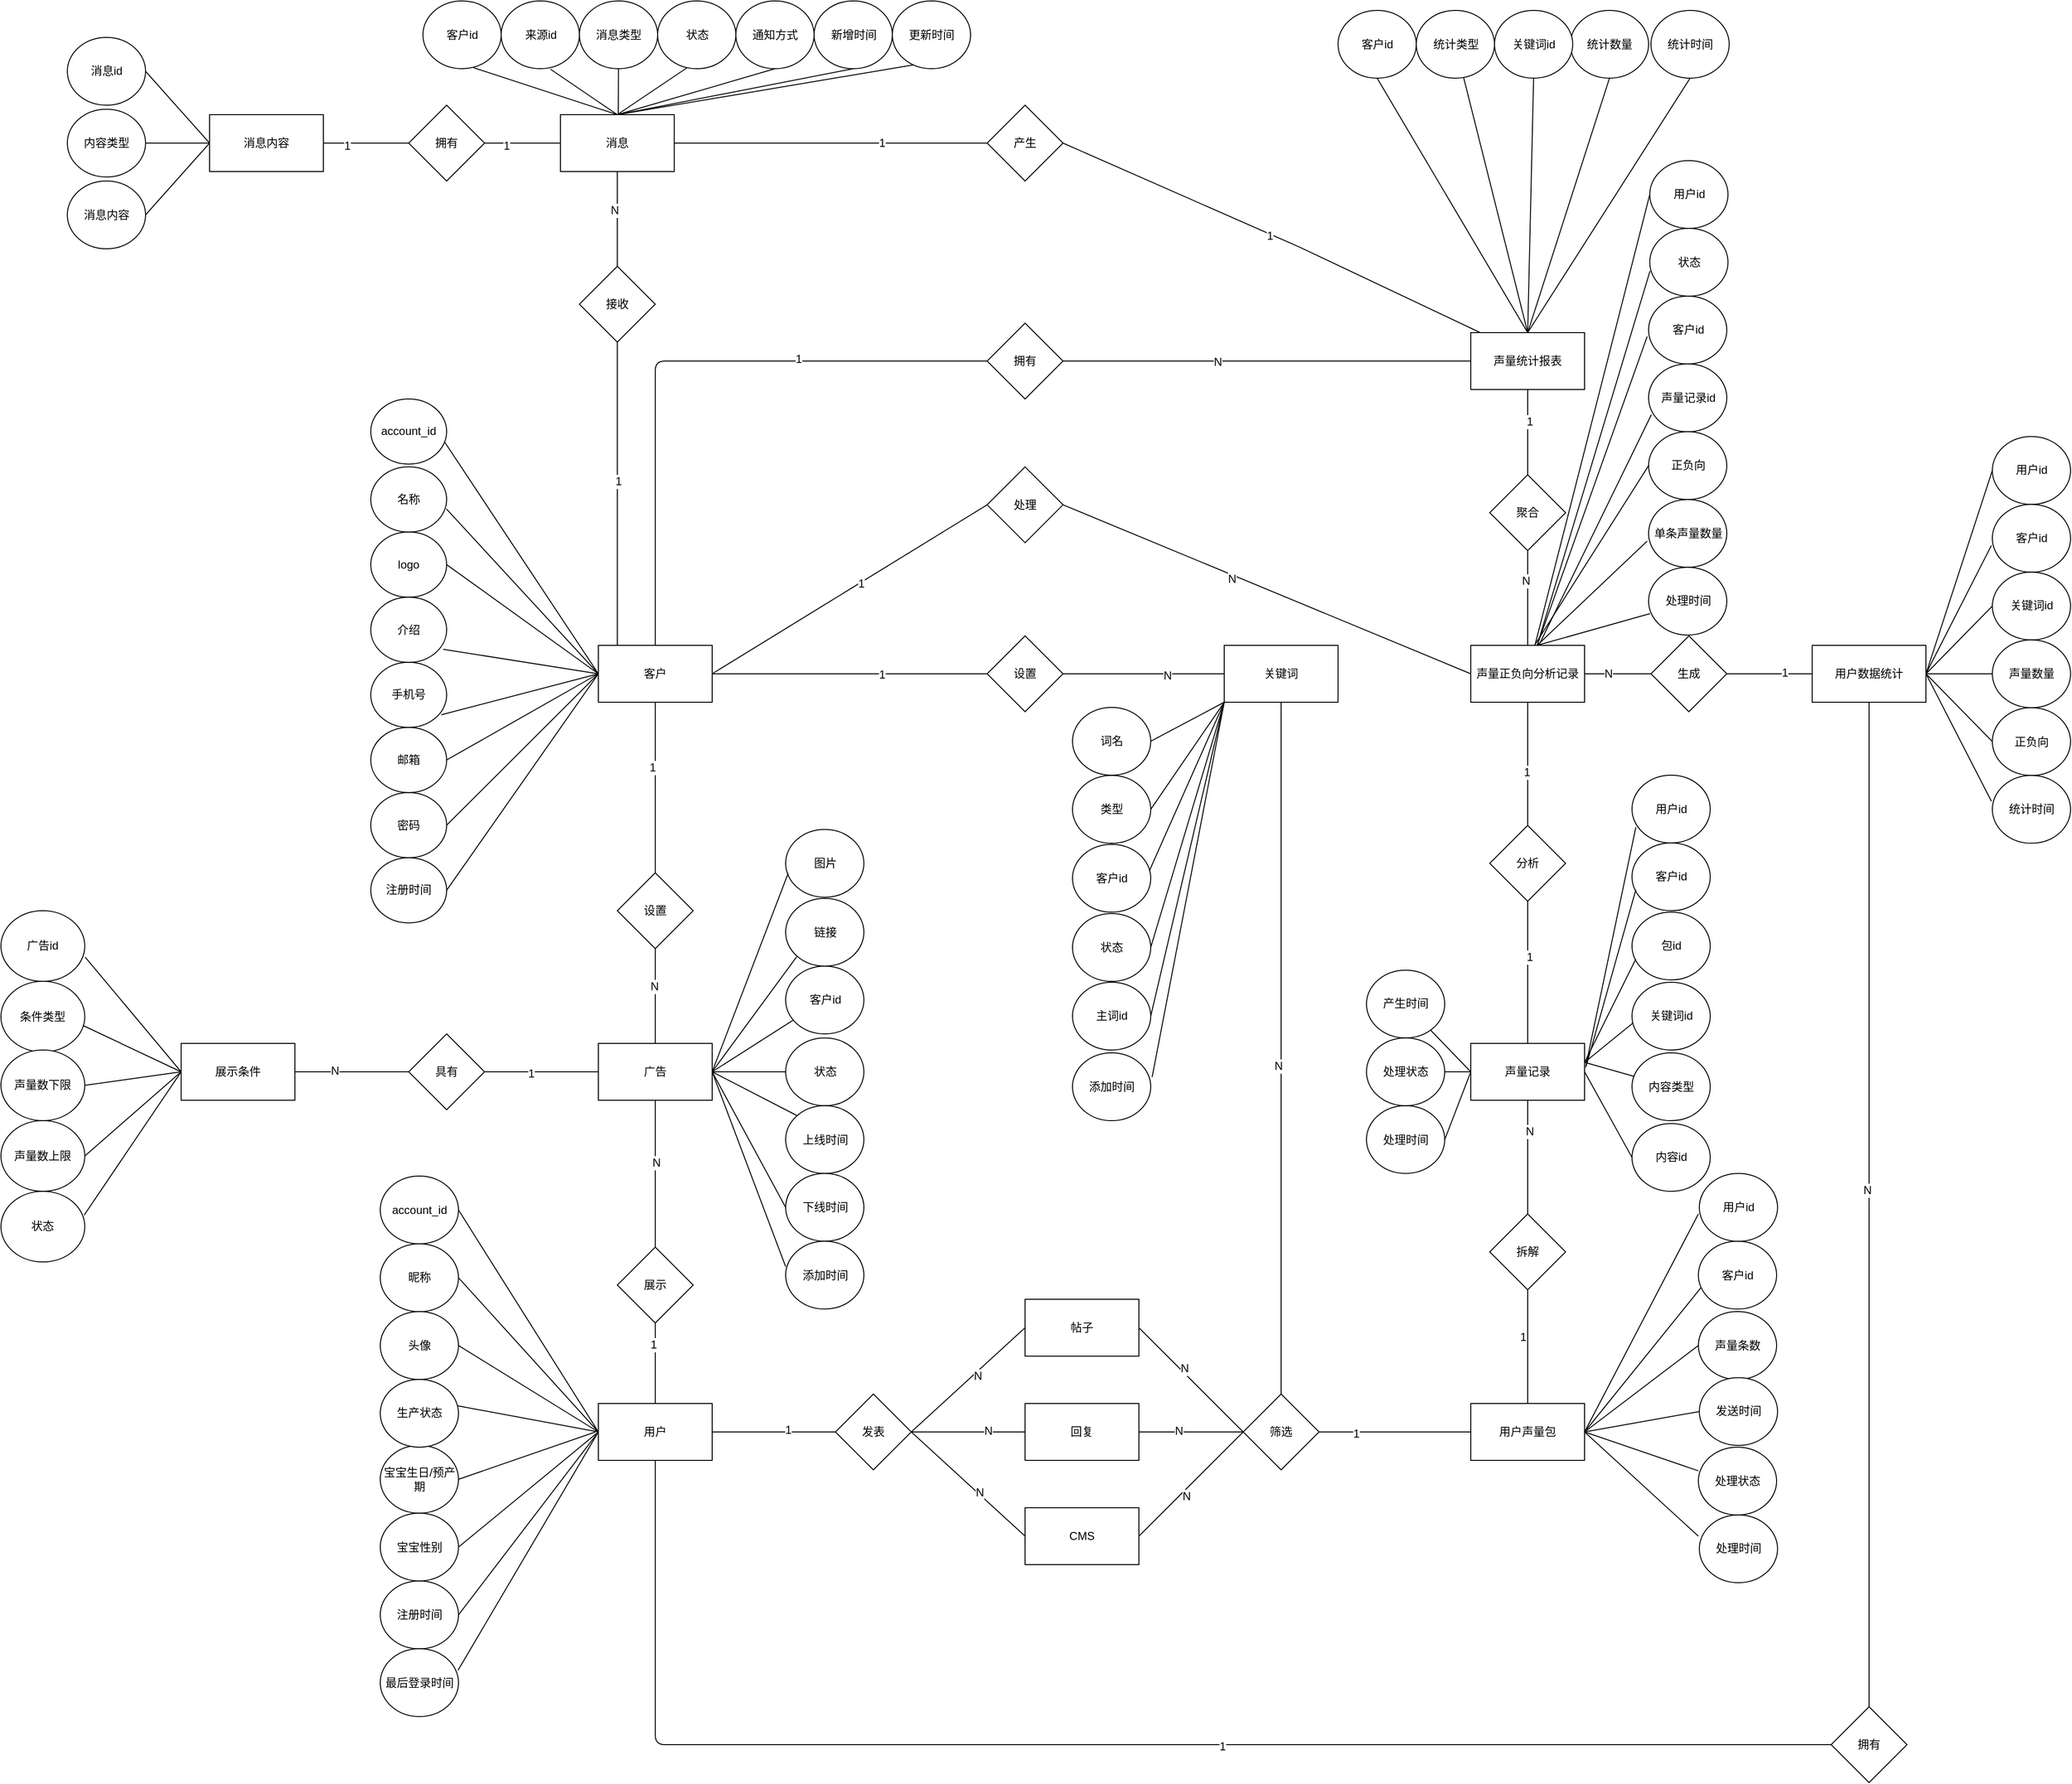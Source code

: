 <mxfile version="12.7.6" type="github">
  <diagram id="C5RBs43oDa-KdzZeNtuy" name="Page-1">
    <mxGraphModel dx="2379" dy="1858" grid="1" gridSize="10" guides="1" tooltips="1" connect="1" arrows="1" fold="1" page="1" pageScale="1" pageWidth="827" pageHeight="1169" math="0" shadow="0">
      <root>
        <mxCell id="WIyWlLk6GJQsqaUBKTNV-0" />
        <mxCell id="WIyWlLk6GJQsqaUBKTNV-1" parent="WIyWlLk6GJQsqaUBKTNV-0" />
        <mxCell id="dVmutsHbmYvGbCXH2BlX-0" value="设置" style="rhombus;whiteSpace=wrap;html=1;" parent="WIyWlLk6GJQsqaUBKTNV-1" vertex="1">
          <mxGeometry x="490" y="110" width="80" height="80" as="geometry" />
        </mxCell>
        <mxCell id="dVmutsHbmYvGbCXH2BlX-1" value="客户" style="rounded=0;whiteSpace=wrap;html=1;" parent="WIyWlLk6GJQsqaUBKTNV-1" vertex="1">
          <mxGeometry x="80" y="120" width="120" height="60" as="geometry" />
        </mxCell>
        <mxCell id="dVmutsHbmYvGbCXH2BlX-2" value="关键词" style="rounded=0;whiteSpace=wrap;html=1;" parent="WIyWlLk6GJQsqaUBKTNV-1" vertex="1">
          <mxGeometry x="740" y="120" width="120" height="60" as="geometry" />
        </mxCell>
        <mxCell id="dVmutsHbmYvGbCXH2BlX-11" style="edgeStyle=orthogonalEdgeStyle;rounded=0;orthogonalLoop=1;jettySize=auto;html=1;entryX=0.5;entryY=0;entryDx=0;entryDy=0;strokeColor=none;exitX=0.5;exitY=1;exitDx=0;exitDy=0;" parent="WIyWlLk6GJQsqaUBKTNV-1" edge="1">
          <mxGeometry relative="1" as="geometry">
            <mxPoint x="800" y="390" as="sourcePoint" />
            <mxPoint x="800" y="540" as="targetPoint" />
          </mxGeometry>
        </mxCell>
        <mxCell id="dVmutsHbmYvGbCXH2BlX-9" value="" style="endArrow=none;html=1;entryX=0;entryY=0.5;entryDx=0;entryDy=0;exitX=1;exitY=0.5;exitDx=0;exitDy=0;" parent="WIyWlLk6GJQsqaUBKTNV-1" source="dVmutsHbmYvGbCXH2BlX-1" target="dVmutsHbmYvGbCXH2BlX-0" edge="1">
          <mxGeometry width="50" height="50" relative="1" as="geometry">
            <mxPoint x="180" y="170" as="sourcePoint" />
            <mxPoint x="230" y="120" as="targetPoint" />
          </mxGeometry>
        </mxCell>
        <mxCell id="dVmutsHbmYvGbCXH2BlX-19" value="1" style="text;html=1;align=center;verticalAlign=middle;resizable=0;points=[];labelBackgroundColor=#ffffff;" parent="dVmutsHbmYvGbCXH2BlX-9" vertex="1" connectable="0">
          <mxGeometry x="0.231" y="-1" relative="1" as="geometry">
            <mxPoint as="offset" />
          </mxGeometry>
        </mxCell>
        <mxCell id="dVmutsHbmYvGbCXH2BlX-24" value="用户" style="rounded=0;whiteSpace=wrap;html=1;" parent="WIyWlLk6GJQsqaUBKTNV-1" vertex="1">
          <mxGeometry x="80" y="920" width="120" height="60" as="geometry" />
        </mxCell>
        <mxCell id="dVmutsHbmYvGbCXH2BlX-25" value="帖子" style="rounded=0;whiteSpace=wrap;html=1;" parent="WIyWlLk6GJQsqaUBKTNV-1" vertex="1">
          <mxGeometry x="530" y="810" width="120" height="60" as="geometry" />
        </mxCell>
        <mxCell id="dVmutsHbmYvGbCXH2BlX-26" value="发表" style="rhombus;whiteSpace=wrap;html=1;" parent="WIyWlLk6GJQsqaUBKTNV-1" vertex="1">
          <mxGeometry x="330" y="910" width="80" height="80" as="geometry" />
        </mxCell>
        <mxCell id="dVmutsHbmYvGbCXH2BlX-27" value="" style="endArrow=none;html=1;exitX=1;exitY=0.5;exitDx=0;exitDy=0;entryX=0;entryY=0.5;entryDx=0;entryDy=0;" parent="WIyWlLk6GJQsqaUBKTNV-1" source="dVmutsHbmYvGbCXH2BlX-24" target="dVmutsHbmYvGbCXH2BlX-26" edge="1">
          <mxGeometry width="50" height="50" relative="1" as="geometry">
            <mxPoint x="390" y="610" as="sourcePoint" />
            <mxPoint x="440" y="560" as="targetPoint" />
          </mxGeometry>
        </mxCell>
        <mxCell id="dVmutsHbmYvGbCXH2BlX-46" value="1" style="text;html=1;align=center;verticalAlign=middle;resizable=0;points=[];labelBackgroundColor=#ffffff;" parent="dVmutsHbmYvGbCXH2BlX-27" vertex="1" connectable="0">
          <mxGeometry x="0.22" y="2" relative="1" as="geometry">
            <mxPoint as="offset" />
          </mxGeometry>
        </mxCell>
        <mxCell id="dVmutsHbmYvGbCXH2BlX-29" value="筛选" style="rhombus;whiteSpace=wrap;html=1;" parent="WIyWlLk6GJQsqaUBKTNV-1" vertex="1">
          <mxGeometry x="760" y="910" width="80" height="80" as="geometry" />
        </mxCell>
        <mxCell id="dVmutsHbmYvGbCXH2BlX-30" value="声量记录" style="rounded=0;whiteSpace=wrap;html=1;" parent="WIyWlLk6GJQsqaUBKTNV-1" vertex="1">
          <mxGeometry x="1000" y="540" width="120" height="60" as="geometry" />
        </mxCell>
        <mxCell id="dVmutsHbmYvGbCXH2BlX-33" value="回复" style="rounded=0;whiteSpace=wrap;html=1;" parent="WIyWlLk6GJQsqaUBKTNV-1" vertex="1">
          <mxGeometry x="530" y="920" width="120" height="60" as="geometry" />
        </mxCell>
        <mxCell id="dVmutsHbmYvGbCXH2BlX-34" value="CMS" style="rounded=0;whiteSpace=wrap;html=1;" parent="WIyWlLk6GJQsqaUBKTNV-1" vertex="1">
          <mxGeometry x="530" y="1030" width="120" height="60" as="geometry" />
        </mxCell>
        <mxCell id="dVmutsHbmYvGbCXH2BlX-41" value="用户声量包" style="rounded=0;whiteSpace=wrap;html=1;" parent="WIyWlLk6GJQsqaUBKTNV-1" vertex="1">
          <mxGeometry x="1000" y="920" width="120" height="60" as="geometry" />
        </mxCell>
        <mxCell id="dVmutsHbmYvGbCXH2BlX-42" value="" style="endArrow=none;html=1;entryX=0;entryY=0.5;entryDx=0;entryDy=0;" parent="WIyWlLk6GJQsqaUBKTNV-1" target="dVmutsHbmYvGbCXH2BlX-33" edge="1">
          <mxGeometry width="50" height="50" relative="1" as="geometry">
            <mxPoint x="410" y="950" as="sourcePoint" />
            <mxPoint x="610" y="860" as="targetPoint" />
          </mxGeometry>
        </mxCell>
        <mxCell id="dVmutsHbmYvGbCXH2BlX-48" value="N" style="text;html=1;align=center;verticalAlign=middle;resizable=0;points=[];labelBackgroundColor=#ffffff;" parent="dVmutsHbmYvGbCXH2BlX-42" vertex="1" connectable="0">
          <mxGeometry x="0.338" y="1" relative="1" as="geometry">
            <mxPoint as="offset" />
          </mxGeometry>
        </mxCell>
        <mxCell id="dVmutsHbmYvGbCXH2BlX-43" value="" style="endArrow=none;html=1;exitX=1;exitY=0.5;exitDx=0;exitDy=0;entryX=0;entryY=0.5;entryDx=0;entryDy=0;" parent="WIyWlLk6GJQsqaUBKTNV-1" source="dVmutsHbmYvGbCXH2BlX-26" target="dVmutsHbmYvGbCXH2BlX-34" edge="1">
          <mxGeometry width="50" height="50" relative="1" as="geometry">
            <mxPoint x="560" y="910" as="sourcePoint" />
            <mxPoint x="610" y="860" as="targetPoint" />
          </mxGeometry>
        </mxCell>
        <mxCell id="dVmutsHbmYvGbCXH2BlX-49" value="N" style="text;html=1;align=center;verticalAlign=middle;resizable=0;points=[];labelBackgroundColor=#ffffff;" parent="dVmutsHbmYvGbCXH2BlX-43" vertex="1" connectable="0">
          <mxGeometry x="0.18" y="2" relative="1" as="geometry">
            <mxPoint as="offset" />
          </mxGeometry>
        </mxCell>
        <mxCell id="dVmutsHbmYvGbCXH2BlX-45" value="" style="endArrow=none;html=1;exitX=1;exitY=0.5;exitDx=0;exitDy=0;entryX=0;entryY=0.5;entryDx=0;entryDy=0;" parent="WIyWlLk6GJQsqaUBKTNV-1" source="dVmutsHbmYvGbCXH2BlX-26" target="dVmutsHbmYvGbCXH2BlX-25" edge="1">
          <mxGeometry width="50" height="50" relative="1" as="geometry">
            <mxPoint x="560" y="910" as="sourcePoint" />
            <mxPoint x="610" y="860" as="targetPoint" />
          </mxGeometry>
        </mxCell>
        <mxCell id="dVmutsHbmYvGbCXH2BlX-47" value="N" style="text;html=1;align=center;verticalAlign=middle;resizable=0;points=[];labelBackgroundColor=#ffffff;" parent="dVmutsHbmYvGbCXH2BlX-45" vertex="1" connectable="0">
          <mxGeometry x="0.123" y="-3" relative="1" as="geometry">
            <mxPoint as="offset" />
          </mxGeometry>
        </mxCell>
        <mxCell id="dVmutsHbmYvGbCXH2BlX-51" value="" style="endArrow=none;html=1;exitX=1;exitY=0.5;exitDx=0;exitDy=0;entryX=0;entryY=0.5;entryDx=0;entryDy=0;" parent="WIyWlLk6GJQsqaUBKTNV-1" source="dVmutsHbmYvGbCXH2BlX-25" target="dVmutsHbmYvGbCXH2BlX-29" edge="1">
          <mxGeometry width="50" height="50" relative="1" as="geometry">
            <mxPoint x="680" y="890" as="sourcePoint" />
            <mxPoint x="730" y="840" as="targetPoint" />
          </mxGeometry>
        </mxCell>
        <mxCell id="dVmutsHbmYvGbCXH2BlX-54" value="N" style="text;html=1;align=center;verticalAlign=middle;resizable=0;points=[];labelBackgroundColor=#ffffff;" parent="dVmutsHbmYvGbCXH2BlX-51" vertex="1" connectable="0">
          <mxGeometry x="-0.186" y="4" relative="1" as="geometry">
            <mxPoint y="1" as="offset" />
          </mxGeometry>
        </mxCell>
        <mxCell id="dVmutsHbmYvGbCXH2BlX-52" value="" style="endArrow=none;html=1;exitX=1;exitY=0.5;exitDx=0;exitDy=0;" parent="WIyWlLk6GJQsqaUBKTNV-1" source="dVmutsHbmYvGbCXH2BlX-33" edge="1">
          <mxGeometry width="50" height="50" relative="1" as="geometry">
            <mxPoint x="560" y="910" as="sourcePoint" />
            <mxPoint x="760" y="950" as="targetPoint" />
          </mxGeometry>
        </mxCell>
        <mxCell id="dVmutsHbmYvGbCXH2BlX-55" value="N" style="text;html=1;align=center;verticalAlign=middle;resizable=0;points=[];labelBackgroundColor=#ffffff;" parent="dVmutsHbmYvGbCXH2BlX-52" vertex="1" connectable="0">
          <mxGeometry x="-0.232" y="1" relative="1" as="geometry">
            <mxPoint as="offset" />
          </mxGeometry>
        </mxCell>
        <mxCell id="dVmutsHbmYvGbCXH2BlX-53" value="" style="endArrow=none;html=1;exitX=1;exitY=0.5;exitDx=0;exitDy=0;entryX=0;entryY=0.5;entryDx=0;entryDy=0;" parent="WIyWlLk6GJQsqaUBKTNV-1" source="dVmutsHbmYvGbCXH2BlX-34" target="dVmutsHbmYvGbCXH2BlX-29" edge="1">
          <mxGeometry width="50" height="50" relative="1" as="geometry">
            <mxPoint x="560" y="910" as="sourcePoint" />
            <mxPoint x="720" y="960" as="targetPoint" />
          </mxGeometry>
        </mxCell>
        <mxCell id="dVmutsHbmYvGbCXH2BlX-56" value="N" style="text;html=1;align=center;verticalAlign=middle;resizable=0;points=[];labelBackgroundColor=#ffffff;" parent="dVmutsHbmYvGbCXH2BlX-53" vertex="1" connectable="0">
          <mxGeometry x="-0.164" y="-5" relative="1" as="geometry">
            <mxPoint as="offset" />
          </mxGeometry>
        </mxCell>
        <mxCell id="dVmutsHbmYvGbCXH2BlX-57" value="" style="endArrow=none;html=1;exitX=1;exitY=0.5;exitDx=0;exitDy=0;" parent="WIyWlLk6GJQsqaUBKTNV-1" source="dVmutsHbmYvGbCXH2BlX-29" target="dVmutsHbmYvGbCXH2BlX-41" edge="1">
          <mxGeometry width="50" height="50" relative="1" as="geometry">
            <mxPoint x="560" y="910" as="sourcePoint" />
            <mxPoint x="610" y="860" as="targetPoint" />
          </mxGeometry>
        </mxCell>
        <mxCell id="dVmutsHbmYvGbCXH2BlX-58" value="1" style="text;html=1;align=center;verticalAlign=middle;resizable=0;points=[];labelBackgroundColor=#ffffff;" parent="dVmutsHbmYvGbCXH2BlX-57" vertex="1" connectable="0">
          <mxGeometry x="-0.518" y="-2" relative="1" as="geometry">
            <mxPoint as="offset" />
          </mxGeometry>
        </mxCell>
        <mxCell id="dVmutsHbmYvGbCXH2BlX-59" value="拆解" style="rhombus;whiteSpace=wrap;html=1;" parent="WIyWlLk6GJQsqaUBKTNV-1" vertex="1">
          <mxGeometry x="1020" y="720" width="80" height="80" as="geometry" />
        </mxCell>
        <mxCell id="dVmutsHbmYvGbCXH2BlX-60" value="" style="endArrow=none;html=1;exitX=0.5;exitY=0;exitDx=0;exitDy=0;entryX=0.5;entryY=1;entryDx=0;entryDy=0;" parent="WIyWlLk6GJQsqaUBKTNV-1" source="dVmutsHbmYvGbCXH2BlX-41" target="dVmutsHbmYvGbCXH2BlX-59" edge="1">
          <mxGeometry width="50" height="50" relative="1" as="geometry">
            <mxPoint x="560" y="790" as="sourcePoint" />
            <mxPoint x="610" y="740" as="targetPoint" />
          </mxGeometry>
        </mxCell>
        <mxCell id="dVmutsHbmYvGbCXH2BlX-66" value="1" style="text;html=1;align=center;verticalAlign=middle;resizable=0;points=[];labelBackgroundColor=#ffffff;" parent="dVmutsHbmYvGbCXH2BlX-60" vertex="1" connectable="0">
          <mxGeometry x="0.179" y="5" relative="1" as="geometry">
            <mxPoint as="offset" />
          </mxGeometry>
        </mxCell>
        <mxCell id="dVmutsHbmYvGbCXH2BlX-61" value="" style="endArrow=none;html=1;exitX=0.5;exitY=0;exitDx=0;exitDy=0;entryX=0.5;entryY=1;entryDx=0;entryDy=0;" parent="WIyWlLk6GJQsqaUBKTNV-1" source="dVmutsHbmYvGbCXH2BlX-59" target="dVmutsHbmYvGbCXH2BlX-30" edge="1">
          <mxGeometry width="50" height="50" relative="1" as="geometry">
            <mxPoint x="560" y="790" as="sourcePoint" />
            <mxPoint x="970" y="601" as="targetPoint" />
          </mxGeometry>
        </mxCell>
        <mxCell id="dVmutsHbmYvGbCXH2BlX-65" value="N" style="text;html=1;align=center;verticalAlign=middle;resizable=0;points=[];labelBackgroundColor=#ffffff;" parent="dVmutsHbmYvGbCXH2BlX-61" vertex="1" connectable="0">
          <mxGeometry x="0.462" y="-2" relative="1" as="geometry">
            <mxPoint as="offset" />
          </mxGeometry>
        </mxCell>
        <mxCell id="dVmutsHbmYvGbCXH2BlX-67" value="广告" style="rounded=0;whiteSpace=wrap;html=1;" parent="WIyWlLk6GJQsqaUBKTNV-1" vertex="1">
          <mxGeometry x="80" y="540" width="120" height="60" as="geometry" />
        </mxCell>
        <mxCell id="dVmutsHbmYvGbCXH2BlX-68" value="设置" style="rhombus;whiteSpace=wrap;html=1;" parent="WIyWlLk6GJQsqaUBKTNV-1" vertex="1">
          <mxGeometry x="100" y="360" width="80" height="80" as="geometry" />
        </mxCell>
        <mxCell id="dVmutsHbmYvGbCXH2BlX-70" value="" style="endArrow=none;html=1;entryX=0.5;entryY=1;entryDx=0;entryDy=0;exitX=0.5;exitY=0;exitDx=0;exitDy=0;" parent="WIyWlLk6GJQsqaUBKTNV-1" source="dVmutsHbmYvGbCXH2BlX-68" target="dVmutsHbmYvGbCXH2BlX-1" edge="1">
          <mxGeometry width="50" height="50" relative="1" as="geometry">
            <mxPoint x="560" y="410" as="sourcePoint" />
            <mxPoint x="610" y="360" as="targetPoint" />
          </mxGeometry>
        </mxCell>
        <mxCell id="dVmutsHbmYvGbCXH2BlX-84" value="1" style="text;html=1;align=center;verticalAlign=middle;resizable=0;points=[];labelBackgroundColor=#ffffff;" parent="dVmutsHbmYvGbCXH2BlX-70" vertex="1" connectable="0">
          <mxGeometry x="0.233" y="3" relative="1" as="geometry">
            <mxPoint as="offset" />
          </mxGeometry>
        </mxCell>
        <mxCell id="dVmutsHbmYvGbCXH2BlX-71" value="" style="endArrow=none;html=1;entryX=0.5;entryY=1;entryDx=0;entryDy=0;exitX=0.5;exitY=0;exitDx=0;exitDy=0;" parent="WIyWlLk6GJQsqaUBKTNV-1" source="dVmutsHbmYvGbCXH2BlX-67" target="dVmutsHbmYvGbCXH2BlX-68" edge="1">
          <mxGeometry width="50" height="50" relative="1" as="geometry">
            <mxPoint x="560" y="660" as="sourcePoint" />
            <mxPoint x="610" y="610" as="targetPoint" />
            <Array as="points">
              <mxPoint x="140" y="490" />
            </Array>
          </mxGeometry>
        </mxCell>
        <mxCell id="dVmutsHbmYvGbCXH2BlX-86" value="N" style="text;html=1;align=center;verticalAlign=middle;resizable=0;points=[];labelBackgroundColor=#ffffff;" parent="dVmutsHbmYvGbCXH2BlX-71" vertex="1" connectable="0">
          <mxGeometry x="0.2" y="1" relative="1" as="geometry">
            <mxPoint as="offset" />
          </mxGeometry>
        </mxCell>
        <mxCell id="dVmutsHbmYvGbCXH2BlX-74" value="声量正负向分析记录" style="rounded=0;whiteSpace=wrap;html=1;" parent="WIyWlLk6GJQsqaUBKTNV-1" vertex="1">
          <mxGeometry x="1000" y="120" width="120" height="60" as="geometry" />
        </mxCell>
        <mxCell id="dVmutsHbmYvGbCXH2BlX-75" value="分析" style="rhombus;whiteSpace=wrap;html=1;" parent="WIyWlLk6GJQsqaUBKTNV-1" vertex="1">
          <mxGeometry x="1020" y="310" width="80" height="80" as="geometry" />
        </mxCell>
        <mxCell id="dVmutsHbmYvGbCXH2BlX-79" value="" style="endArrow=none;html=1;entryX=0.5;entryY=1;entryDx=0;entryDy=0;exitX=0.5;exitY=0;exitDx=0;exitDy=0;" parent="WIyWlLk6GJQsqaUBKTNV-1" source="dVmutsHbmYvGbCXH2BlX-75" target="dVmutsHbmYvGbCXH2BlX-74" edge="1">
          <mxGeometry width="50" height="50" relative="1" as="geometry">
            <mxPoint x="1060" y="300" as="sourcePoint" />
            <mxPoint x="610" y="330" as="targetPoint" />
          </mxGeometry>
        </mxCell>
        <mxCell id="dVmutsHbmYvGbCXH2BlX-94" value="1" style="text;html=1;align=center;verticalAlign=middle;resizable=0;points=[];labelBackgroundColor=#ffffff;" parent="dVmutsHbmYvGbCXH2BlX-79" vertex="1" connectable="0">
          <mxGeometry x="-0.139" y="1" relative="1" as="geometry">
            <mxPoint as="offset" />
          </mxGeometry>
        </mxCell>
        <mxCell id="dVmutsHbmYvGbCXH2BlX-80" value="" style="endArrow=none;html=1;entryX=0.5;entryY=1;entryDx=0;entryDy=0;exitX=0.5;exitY=0;exitDx=0;exitDy=0;" parent="WIyWlLk6GJQsqaUBKTNV-1" source="dVmutsHbmYvGbCXH2BlX-30" target="dVmutsHbmYvGbCXH2BlX-75" edge="1">
          <mxGeometry width="50" height="50" relative="1" as="geometry">
            <mxPoint x="1060" y="530" as="sourcePoint" />
            <mxPoint x="610" y="330" as="targetPoint" />
          </mxGeometry>
        </mxCell>
        <mxCell id="dVmutsHbmYvGbCXH2BlX-93" value="1" style="text;html=1;align=center;verticalAlign=middle;resizable=0;points=[];labelBackgroundColor=#ffffff;" parent="dVmutsHbmYvGbCXH2BlX-80" vertex="1" connectable="0">
          <mxGeometry x="0.213" y="-2" relative="1" as="geometry">
            <mxPoint as="offset" />
          </mxGeometry>
        </mxCell>
        <mxCell id="dVmutsHbmYvGbCXH2BlX-81" value="声量统计报表" style="rounded=0;whiteSpace=wrap;html=1;" parent="WIyWlLk6GJQsqaUBKTNV-1" vertex="1">
          <mxGeometry x="1000" y="-210" width="120" height="60" as="geometry" />
        </mxCell>
        <mxCell id="dVmutsHbmYvGbCXH2BlX-95" value="聚合" style="rhombus;whiteSpace=wrap;html=1;" parent="WIyWlLk6GJQsqaUBKTNV-1" vertex="1">
          <mxGeometry x="1020" y="-60" width="80" height="80" as="geometry" />
        </mxCell>
        <mxCell id="dVmutsHbmYvGbCXH2BlX-96" value="" style="endArrow=none;html=1;entryX=0.5;entryY=1;entryDx=0;entryDy=0;exitX=0.5;exitY=0;exitDx=0;exitDy=0;" parent="WIyWlLk6GJQsqaUBKTNV-1" source="dVmutsHbmYvGbCXH2BlX-95" target="dVmutsHbmYvGbCXH2BlX-81" edge="1">
          <mxGeometry width="50" height="50" relative="1" as="geometry">
            <mxPoint x="1060" y="-70" as="sourcePoint" />
            <mxPoint x="630" y="-40" as="targetPoint" />
          </mxGeometry>
        </mxCell>
        <mxCell id="dVmutsHbmYvGbCXH2BlX-99" value="1" style="text;html=1;align=center;verticalAlign=middle;resizable=0;points=[];labelBackgroundColor=#ffffff;" parent="dVmutsHbmYvGbCXH2BlX-96" vertex="1" connectable="0">
          <mxGeometry x="0.244" y="-2" relative="1" as="geometry">
            <mxPoint as="offset" />
          </mxGeometry>
        </mxCell>
        <mxCell id="dVmutsHbmYvGbCXH2BlX-97" value="" style="endArrow=none;html=1;entryX=0.5;entryY=1;entryDx=0;entryDy=0;exitX=0.5;exitY=0;exitDx=0;exitDy=0;" parent="WIyWlLk6GJQsqaUBKTNV-1" source="dVmutsHbmYvGbCXH2BlX-74" target="dVmutsHbmYvGbCXH2BlX-95" edge="1">
          <mxGeometry width="50" height="50" relative="1" as="geometry">
            <mxPoint x="580" y="10" as="sourcePoint" />
            <mxPoint x="630" y="-40" as="targetPoint" />
          </mxGeometry>
        </mxCell>
        <mxCell id="dVmutsHbmYvGbCXH2BlX-98" value="N" style="text;html=1;align=center;verticalAlign=middle;resizable=0;points=[];labelBackgroundColor=#ffffff;" parent="dVmutsHbmYvGbCXH2BlX-97" vertex="1" connectable="0">
          <mxGeometry x="0.36" y="2" relative="1" as="geometry">
            <mxPoint as="offset" />
          </mxGeometry>
        </mxCell>
        <mxCell id="dVmutsHbmYvGbCXH2BlX-100" value="拥有" style="rhombus;whiteSpace=wrap;html=1;" parent="WIyWlLk6GJQsqaUBKTNV-1" vertex="1">
          <mxGeometry x="490" y="-220" width="80" height="80" as="geometry" />
        </mxCell>
        <mxCell id="dVmutsHbmYvGbCXH2BlX-101" value="" style="endArrow=none;html=1;entryX=0;entryY=0.5;entryDx=0;entryDy=0;exitX=1;exitY=0.5;exitDx=0;exitDy=0;" parent="WIyWlLk6GJQsqaUBKTNV-1" source="dVmutsHbmYvGbCXH2BlX-100" target="dVmutsHbmYvGbCXH2BlX-81" edge="1">
          <mxGeometry width="50" height="50" relative="1" as="geometry">
            <mxPoint x="580" y="10" as="sourcePoint" />
            <mxPoint x="630" y="-40" as="targetPoint" />
          </mxGeometry>
        </mxCell>
        <mxCell id="-rTLP-rK4vmZMO-WSR2V-5" value="N" style="text;html=1;align=center;verticalAlign=middle;resizable=0;points=[];labelBackgroundColor=#ffffff;" parent="dVmutsHbmYvGbCXH2BlX-101" vertex="1" connectable="0">
          <mxGeometry x="-0.243" y="-1" relative="1" as="geometry">
            <mxPoint as="offset" />
          </mxGeometry>
        </mxCell>
        <mxCell id="dVmutsHbmYvGbCXH2BlX-102" value="" style="endArrow=none;html=1;exitX=0.5;exitY=0;exitDx=0;exitDy=0;entryX=0;entryY=0.5;entryDx=0;entryDy=0;" parent="WIyWlLk6GJQsqaUBKTNV-1" source="dVmutsHbmYvGbCXH2BlX-1" target="dVmutsHbmYvGbCXH2BlX-100" edge="1">
          <mxGeometry width="50" height="50" relative="1" as="geometry">
            <mxPoint x="580" y="10" as="sourcePoint" />
            <mxPoint x="480" y="-40" as="targetPoint" />
            <Array as="points">
              <mxPoint x="140" y="-180" />
            </Array>
          </mxGeometry>
        </mxCell>
        <mxCell id="-rTLP-rK4vmZMO-WSR2V-4" value="1" style="text;html=1;align=center;verticalAlign=middle;resizable=0;points=[];labelBackgroundColor=#ffffff;" parent="dVmutsHbmYvGbCXH2BlX-102" vertex="1" connectable="0">
          <mxGeometry x="0.387" y="2" relative="1" as="geometry">
            <mxPoint as="offset" />
          </mxGeometry>
        </mxCell>
        <mxCell id="dVmutsHbmYvGbCXH2BlX-103" value="" style="endArrow=none;html=1;entryX=0;entryY=0.5;entryDx=0;entryDy=0;" parent="WIyWlLk6GJQsqaUBKTNV-1" target="dVmutsHbmYvGbCXH2BlX-104" edge="1">
          <mxGeometry width="50" height="50" relative="1" as="geometry">
            <mxPoint x="200" y="150" as="sourcePoint" />
            <mxPoint x="250" y="100" as="targetPoint" />
          </mxGeometry>
        </mxCell>
        <mxCell id="-rTLP-rK4vmZMO-WSR2V-6" value="1" style="text;html=1;align=center;verticalAlign=middle;resizable=0;points=[];labelBackgroundColor=#ffffff;" parent="dVmutsHbmYvGbCXH2BlX-103" vertex="1" connectable="0">
          <mxGeometry x="0.076" y="-1" relative="1" as="geometry">
            <mxPoint as="offset" />
          </mxGeometry>
        </mxCell>
        <mxCell id="dVmutsHbmYvGbCXH2BlX-104" value="处理" style="rhombus;whiteSpace=wrap;html=1;" parent="WIyWlLk6GJQsqaUBKTNV-1" vertex="1">
          <mxGeometry x="490" y="-68.32" width="80" height="80" as="geometry" />
        </mxCell>
        <mxCell id="dVmutsHbmYvGbCXH2BlX-105" value="" style="endArrow=none;html=1;entryX=0;entryY=0.5;entryDx=0;entryDy=0;exitX=1;exitY=0.5;exitDx=0;exitDy=0;" parent="WIyWlLk6GJQsqaUBKTNV-1" source="dVmutsHbmYvGbCXH2BlX-104" target="dVmutsHbmYvGbCXH2BlX-74" edge="1">
          <mxGeometry width="50" height="50" relative="1" as="geometry">
            <mxPoint x="580" y="130" as="sourcePoint" />
            <mxPoint x="630" y="80" as="targetPoint" />
          </mxGeometry>
        </mxCell>
        <mxCell id="-rTLP-rK4vmZMO-WSR2V-7" value="N" style="text;html=1;align=center;verticalAlign=middle;resizable=0;points=[];labelBackgroundColor=#ffffff;" parent="dVmutsHbmYvGbCXH2BlX-105" vertex="1" connectable="0">
          <mxGeometry x="-0.166" y="-4" relative="1" as="geometry">
            <mxPoint as="offset" />
          </mxGeometry>
        </mxCell>
        <mxCell id="dVmutsHbmYvGbCXH2BlX-106" value="用户数据统计" style="rounded=0;whiteSpace=wrap;html=1;" parent="WIyWlLk6GJQsqaUBKTNV-1" vertex="1">
          <mxGeometry x="1360" y="120" width="120" height="60" as="geometry" />
        </mxCell>
        <mxCell id="dVmutsHbmYvGbCXH2BlX-107" value="生成" style="rhombus;whiteSpace=wrap;html=1;" parent="WIyWlLk6GJQsqaUBKTNV-1" vertex="1">
          <mxGeometry x="1190" y="110" width="80" height="80" as="geometry" />
        </mxCell>
        <mxCell id="dVmutsHbmYvGbCXH2BlX-108" value="" style="endArrow=none;html=1;exitX=1;exitY=0.5;exitDx=0;exitDy=0;" parent="WIyWlLk6GJQsqaUBKTNV-1" source="dVmutsHbmYvGbCXH2BlX-107" target="dVmutsHbmYvGbCXH2BlX-106" edge="1">
          <mxGeometry width="50" height="50" relative="1" as="geometry">
            <mxPoint x="960" y="130" as="sourcePoint" />
            <mxPoint x="1010" y="80" as="targetPoint" />
          </mxGeometry>
        </mxCell>
        <mxCell id="dVmutsHbmYvGbCXH2BlX-112" value="1" style="text;html=1;align=center;verticalAlign=middle;resizable=0;points=[];labelBackgroundColor=#ffffff;" parent="dVmutsHbmYvGbCXH2BlX-108" vertex="1" connectable="0">
          <mxGeometry x="0.339" y="1" relative="1" as="geometry">
            <mxPoint as="offset" />
          </mxGeometry>
        </mxCell>
        <mxCell id="dVmutsHbmYvGbCXH2BlX-110" value="" style="endArrow=none;html=1;entryX=0;entryY=0.5;entryDx=0;entryDy=0;exitX=1;exitY=0.5;exitDx=0;exitDy=0;" parent="WIyWlLk6GJQsqaUBKTNV-1" source="dVmutsHbmYvGbCXH2BlX-74" target="dVmutsHbmYvGbCXH2BlX-107" edge="1">
          <mxGeometry width="50" height="50" relative="1" as="geometry">
            <mxPoint x="960" y="130" as="sourcePoint" />
            <mxPoint x="1010" y="80" as="targetPoint" />
          </mxGeometry>
        </mxCell>
        <mxCell id="dVmutsHbmYvGbCXH2BlX-111" value="N" style="text;html=1;align=center;verticalAlign=middle;resizable=0;points=[];labelBackgroundColor=#ffffff;" parent="dVmutsHbmYvGbCXH2BlX-110" vertex="1" connectable="0">
          <mxGeometry x="-0.307" relative="1" as="geometry">
            <mxPoint as="offset" />
          </mxGeometry>
        </mxCell>
        <mxCell id="-rTLP-rK4vmZMO-WSR2V-2" value="" style="endArrow=none;html=1;exitX=1;exitY=0.5;exitDx=0;exitDy=0;entryX=0;entryY=0.5;entryDx=0;entryDy=0;" parent="WIyWlLk6GJQsqaUBKTNV-1" source="dVmutsHbmYvGbCXH2BlX-0" target="dVmutsHbmYvGbCXH2BlX-2" edge="1">
          <mxGeometry width="50" height="50" relative="1" as="geometry">
            <mxPoint x="590" y="80" as="sourcePoint" />
            <mxPoint x="640" y="30" as="targetPoint" />
          </mxGeometry>
        </mxCell>
        <mxCell id="-rTLP-rK4vmZMO-WSR2V-3" value="N" style="text;html=1;align=center;verticalAlign=middle;resizable=0;points=[];labelBackgroundColor=#ffffff;" parent="-rTLP-rK4vmZMO-WSR2V-2" vertex="1" connectable="0">
          <mxGeometry x="0.291" y="-2" relative="1" as="geometry">
            <mxPoint as="offset" />
          </mxGeometry>
        </mxCell>
        <mxCell id="-rTLP-rK4vmZMO-WSR2V-33" value="展示条件" style="rounded=0;whiteSpace=wrap;html=1;" parent="WIyWlLk6GJQsqaUBKTNV-1" vertex="1">
          <mxGeometry x="-360" y="540" width="120" height="60" as="geometry" />
        </mxCell>
        <mxCell id="-rTLP-rK4vmZMO-WSR2V-34" value="具有" style="rhombus;whiteSpace=wrap;html=1;" parent="WIyWlLk6GJQsqaUBKTNV-1" vertex="1">
          <mxGeometry x="-120" y="530" width="80" height="80" as="geometry" />
        </mxCell>
        <mxCell id="-rTLP-rK4vmZMO-WSR2V-35" value="" style="endArrow=none;html=1;entryX=0;entryY=0.5;entryDx=0;entryDy=0;exitX=1;exitY=0.5;exitDx=0;exitDy=0;" parent="WIyWlLk6GJQsqaUBKTNV-1" source="-rTLP-rK4vmZMO-WSR2V-34" target="dVmutsHbmYvGbCXH2BlX-67" edge="1">
          <mxGeometry width="50" height="50" relative="1" as="geometry">
            <mxPoint x="20" y="690" as="sourcePoint" />
            <mxPoint x="70" y="640" as="targetPoint" />
          </mxGeometry>
        </mxCell>
        <mxCell id="-rTLP-rK4vmZMO-WSR2V-40" value="1" style="text;html=1;align=center;verticalAlign=middle;resizable=0;points=[];labelBackgroundColor=#ffffff;" parent="-rTLP-rK4vmZMO-WSR2V-35" vertex="1" connectable="0">
          <mxGeometry x="-0.192" y="-2" relative="1" as="geometry">
            <mxPoint as="offset" />
          </mxGeometry>
        </mxCell>
        <mxCell id="-rTLP-rK4vmZMO-WSR2V-36" value="" style="endArrow=none;html=1;exitX=1;exitY=0.5;exitDx=0;exitDy=0;entryX=0;entryY=0.5;entryDx=0;entryDy=0;" parent="WIyWlLk6GJQsqaUBKTNV-1" source="-rTLP-rK4vmZMO-WSR2V-33" target="-rTLP-rK4vmZMO-WSR2V-34" edge="1">
          <mxGeometry width="50" height="50" relative="1" as="geometry">
            <mxPoint x="20" y="690" as="sourcePoint" />
            <mxPoint x="70" y="640" as="targetPoint" />
          </mxGeometry>
        </mxCell>
        <mxCell id="-rTLP-rK4vmZMO-WSR2V-41" value="N" style="text;html=1;align=center;verticalAlign=middle;resizable=0;points=[];labelBackgroundColor=#ffffff;" parent="-rTLP-rK4vmZMO-WSR2V-36" vertex="1" connectable="0">
          <mxGeometry x="-0.308" y="1" relative="1" as="geometry">
            <mxPoint as="offset" />
          </mxGeometry>
        </mxCell>
        <mxCell id="-rTLP-rK4vmZMO-WSR2V-37" value="展示" style="rhombus;whiteSpace=wrap;html=1;" parent="WIyWlLk6GJQsqaUBKTNV-1" vertex="1">
          <mxGeometry x="100" y="755" width="80" height="80" as="geometry" />
        </mxCell>
        <mxCell id="-rTLP-rK4vmZMO-WSR2V-38" value="" style="endArrow=none;html=1;entryX=0.5;entryY=1;entryDx=0;entryDy=0;" parent="WIyWlLk6GJQsqaUBKTNV-1" source="-rTLP-rK4vmZMO-WSR2V-37" target="dVmutsHbmYvGbCXH2BlX-67" edge="1">
          <mxGeometry width="50" height="50" relative="1" as="geometry">
            <mxPoint x="-200" y="840" as="sourcePoint" />
            <mxPoint x="-150" y="790" as="targetPoint" />
          </mxGeometry>
        </mxCell>
        <mxCell id="-rTLP-rK4vmZMO-WSR2V-49" value="N" style="text;html=1;align=center;verticalAlign=middle;resizable=0;points=[];labelBackgroundColor=#ffffff;" parent="-rTLP-rK4vmZMO-WSR2V-38" vertex="1" connectable="0">
          <mxGeometry x="0.154" y="-1" relative="1" as="geometry">
            <mxPoint as="offset" />
          </mxGeometry>
        </mxCell>
        <mxCell id="-rTLP-rK4vmZMO-WSR2V-46" value="" style="endArrow=none;html=1;exitX=0.5;exitY=0;exitDx=0;exitDy=0;entryX=0.5;entryY=1;entryDx=0;entryDy=0;" parent="WIyWlLk6GJQsqaUBKTNV-1" source="dVmutsHbmYvGbCXH2BlX-24" target="-rTLP-rK4vmZMO-WSR2V-37" edge="1">
          <mxGeometry width="50" height="50" relative="1" as="geometry">
            <mxPoint x="-200" y="840" as="sourcePoint" />
            <mxPoint x="-150" y="790" as="targetPoint" />
          </mxGeometry>
        </mxCell>
        <mxCell id="-rTLP-rK4vmZMO-WSR2V-50" value="1" style="text;html=1;align=center;verticalAlign=middle;resizable=0;points=[];labelBackgroundColor=#ffffff;" parent="-rTLP-rK4vmZMO-WSR2V-46" vertex="1" connectable="0">
          <mxGeometry x="0.472" y="2" relative="1" as="geometry">
            <mxPoint as="offset" />
          </mxGeometry>
        </mxCell>
        <mxCell id="-rTLP-rK4vmZMO-WSR2V-9" value="logo" style="ellipse;whiteSpace=wrap;html=1;" parent="WIyWlLk6GJQsqaUBKTNV-1" vertex="1">
          <mxGeometry x="-160" y="0.418" width="80" height="68.732" as="geometry" />
        </mxCell>
        <mxCell id="-rTLP-rK4vmZMO-WSR2V-10" value="名称" style="ellipse;whiteSpace=wrap;html=1;" parent="WIyWlLk6GJQsqaUBKTNV-1" vertex="1">
          <mxGeometry x="-160" y="-68.316" width="80" height="68.732" as="geometry" />
        </mxCell>
        <mxCell id="-rTLP-rK4vmZMO-WSR2V-11" value="密码" style="ellipse;whiteSpace=wrap;html=1;" parent="WIyWlLk6GJQsqaUBKTNV-1" vertex="1">
          <mxGeometry x="-160" y="275.354" width="80" height="68.732" as="geometry" />
        </mxCell>
        <mxCell id="-rTLP-rK4vmZMO-WSR2V-12" value="手机号" style="ellipse;whiteSpace=wrap;html=1;" parent="WIyWlLk6GJQsqaUBKTNV-1" vertex="1">
          <mxGeometry x="-160" y="137.886" width="80" height="68.732" as="geometry" />
        </mxCell>
        <mxCell id="-rTLP-rK4vmZMO-WSR2V-13" value="邮箱" style="ellipse;whiteSpace=wrap;html=1;" parent="WIyWlLk6GJQsqaUBKTNV-1" vertex="1">
          <mxGeometry x="-160" y="206.62" width="80" height="68.732" as="geometry" />
        </mxCell>
        <mxCell id="-rTLP-rK4vmZMO-WSR2V-14" value="介绍" style="ellipse;whiteSpace=wrap;html=1;" parent="WIyWlLk6GJQsqaUBKTNV-1" vertex="1">
          <mxGeometry x="-160" y="69.152" width="80" height="68.732" as="geometry" />
        </mxCell>
        <mxCell id="-rTLP-rK4vmZMO-WSR2V-15" value="注册时间" style="ellipse;whiteSpace=wrap;html=1;" parent="WIyWlLk6GJQsqaUBKTNV-1" vertex="1">
          <mxGeometry x="-160" y="344.088" width="80" height="68.732" as="geometry" />
        </mxCell>
        <mxCell id="-rTLP-rK4vmZMO-WSR2V-16" value="account_id" style="ellipse;whiteSpace=wrap;html=1;" parent="WIyWlLk6GJQsqaUBKTNV-1" vertex="1">
          <mxGeometry x="-160" y="-140" width="80" height="68.732" as="geometry" />
        </mxCell>
        <mxCell id="-rTLP-rK4vmZMO-WSR2V-17" value="" style="endArrow=none;html=1;entryX=0.971;entryY=0.656;entryDx=0;entryDy=0;entryPerimeter=0;exitX=0;exitY=0.5;exitDx=0;exitDy=0;" parent="WIyWlLk6GJQsqaUBKTNV-1" source="dVmutsHbmYvGbCXH2BlX-1" target="-rTLP-rK4vmZMO-WSR2V-16" edge="1">
          <mxGeometry width="50" height="50" relative="1" as="geometry">
            <mxPoint x="-40" y="69.155" as="sourcePoint" />
            <mxPoint x="-6.667" y="26.197" as="targetPoint" />
          </mxGeometry>
        </mxCell>
        <mxCell id="-rTLP-rK4vmZMO-WSR2V-18" value="" style="endArrow=none;html=1;entryX=0.996;entryY=0.644;entryDx=0;entryDy=0;entryPerimeter=0;" parent="WIyWlLk6GJQsqaUBKTNV-1" target="-rTLP-rK4vmZMO-WSR2V-10" edge="1">
          <mxGeometry width="50" height="50" relative="1" as="geometry">
            <mxPoint x="80" y="150" as="sourcePoint" />
            <mxPoint x="-73.333" y="0.423" as="targetPoint" />
          </mxGeometry>
        </mxCell>
        <mxCell id="-rTLP-rK4vmZMO-WSR2V-20" value="" style="endArrow=none;html=1;entryX=0;entryY=0.5;entryDx=0;entryDy=0;exitX=1;exitY=0.5;exitDx=0;exitDy=0;" parent="WIyWlLk6GJQsqaUBKTNV-1" source="-rTLP-rK4vmZMO-WSR2V-9" target="dVmutsHbmYvGbCXH2BlX-1" edge="1">
          <mxGeometry width="50" height="50" relative="1" as="geometry">
            <mxPoint x="-80" y="68.296" as="sourcePoint" />
            <mxPoint x="-6.667" y="163.662" as="targetPoint" />
          </mxGeometry>
        </mxCell>
        <mxCell id="-rTLP-rK4vmZMO-WSR2V-21" value="" style="endArrow=none;html=1;exitX=0.954;exitY=0.8;exitDx=0;exitDy=0;exitPerimeter=0;" parent="WIyWlLk6GJQsqaUBKTNV-1" source="-rTLP-rK4vmZMO-WSR2V-14" edge="1">
          <mxGeometry width="50" height="50" relative="1" as="geometry">
            <mxPoint x="-40" y="206.62" as="sourcePoint" />
            <mxPoint x="80" y="150" as="targetPoint" />
          </mxGeometry>
        </mxCell>
        <mxCell id="-rTLP-rK4vmZMO-WSR2V-22" value="" style="endArrow=none;html=1;exitX=0.929;exitY=0.806;exitDx=0;exitDy=0;entryX=0;entryY=0.5;entryDx=0;entryDy=0;exitPerimeter=0;" parent="WIyWlLk6GJQsqaUBKTNV-1" source="-rTLP-rK4vmZMO-WSR2V-12" target="dVmutsHbmYvGbCXH2BlX-1" edge="1">
          <mxGeometry width="50" height="50" relative="1" as="geometry">
            <mxPoint x="-40" y="206.62" as="sourcePoint" />
            <mxPoint x="-6.667" y="163.662" as="targetPoint" />
          </mxGeometry>
        </mxCell>
        <mxCell id="-rTLP-rK4vmZMO-WSR2V-23" value="" style="endArrow=none;html=1;exitX=1;exitY=0.5;exitDx=0;exitDy=0;" parent="WIyWlLk6GJQsqaUBKTNV-1" source="-rTLP-rK4vmZMO-WSR2V-13" edge="1">
          <mxGeometry width="50" height="50" relative="1" as="geometry">
            <mxPoint x="-40" y="206.62" as="sourcePoint" />
            <mxPoint x="80" y="150" as="targetPoint" />
          </mxGeometry>
        </mxCell>
        <mxCell id="-rTLP-rK4vmZMO-WSR2V-24" value="" style="endArrow=none;html=1;exitX=1;exitY=0.5;exitDx=0;exitDy=0;" parent="WIyWlLk6GJQsqaUBKTNV-1" source="-rTLP-rK4vmZMO-WSR2V-11" edge="1">
          <mxGeometry width="50" height="50" relative="1" as="geometry">
            <mxPoint x="-40" y="335.493" as="sourcePoint" />
            <mxPoint x="80" y="150" as="targetPoint" />
          </mxGeometry>
        </mxCell>
        <mxCell id="-rTLP-rK4vmZMO-WSR2V-25" value="" style="endArrow=none;html=1;exitX=1;exitY=0.5;exitDx=0;exitDy=0;entryX=0;entryY=0.5;entryDx=0;entryDy=0;" parent="WIyWlLk6GJQsqaUBKTNV-1" source="-rTLP-rK4vmZMO-WSR2V-15" edge="1" target="dVmutsHbmYvGbCXH2BlX-1">
          <mxGeometry width="50" height="50" relative="1" as="geometry">
            <mxPoint x="-40" y="335.493" as="sourcePoint" />
            <mxPoint y="206.62" as="targetPoint" />
          </mxGeometry>
        </mxCell>
        <mxCell id="-rTLP-rK4vmZMO-WSR2V-59" value="广告id" style="ellipse;whiteSpace=wrap;html=1;" parent="WIyWlLk6GJQsqaUBKTNV-1" vertex="1">
          <mxGeometry x="-550" y="400" width="88.421" height="74.545" as="geometry" />
        </mxCell>
        <mxCell id="-rTLP-rK4vmZMO-WSR2V-60" value="条件类型" style="ellipse;whiteSpace=wrap;html=1;" parent="WIyWlLk6GJQsqaUBKTNV-1" vertex="1">
          <mxGeometry x="-550" y="474.544" width="88.421" height="74.545" as="geometry" />
        </mxCell>
        <mxCell id="-rTLP-rK4vmZMO-WSR2V-61" value="声量数下限" style="ellipse;whiteSpace=wrap;html=1;" parent="WIyWlLk6GJQsqaUBKTNV-1" vertex="1">
          <mxGeometry x="-550" y="546.997" width="88.421" height="74.545" as="geometry" />
        </mxCell>
        <mxCell id="-rTLP-rK4vmZMO-WSR2V-62" value="声量数上限" style="ellipse;whiteSpace=wrap;html=1;" parent="WIyWlLk6GJQsqaUBKTNV-1" vertex="1">
          <mxGeometry x="-550" y="621.541" width="88.421" height="74.545" as="geometry" />
        </mxCell>
        <mxCell id="-rTLP-rK4vmZMO-WSR2V-68" value="" style="endArrow=none;html=1;exitX=1.004;exitY=0.656;exitDx=0;exitDy=0;exitPerimeter=0;entryX=0;entryY=0.5;entryDx=0;entryDy=0;" parent="WIyWlLk6GJQsqaUBKTNV-1" source="-rTLP-rK4vmZMO-WSR2V-59" target="-rTLP-rK4vmZMO-WSR2V-33" edge="1">
          <mxGeometry width="50" height="50" relative="1" as="geometry">
            <mxPoint x="-218.421" y="670.227" as="sourcePoint" />
            <mxPoint x="-181.579" y="623.636" as="targetPoint" />
          </mxGeometry>
        </mxCell>
        <mxCell id="-rTLP-rK4vmZMO-WSR2V-69" value="" style="endArrow=none;html=1;exitX=0.979;exitY=0.625;exitDx=0;exitDy=0;exitPerimeter=0;entryX=0;entryY=0.5;entryDx=0;entryDy=0;" parent="WIyWlLk6GJQsqaUBKTNV-1" source="-rTLP-rK4vmZMO-WSR2V-60" target="-rTLP-rK4vmZMO-WSR2V-33" edge="1">
          <mxGeometry width="50" height="50" relative="1" as="geometry">
            <mxPoint x="-218.421" y="670.227" as="sourcePoint" />
            <mxPoint x="-181.579" y="623.636" as="targetPoint" />
          </mxGeometry>
        </mxCell>
        <mxCell id="-rTLP-rK4vmZMO-WSR2V-70" value="" style="endArrow=none;html=1;exitX=1;exitY=0.5;exitDx=0;exitDy=0;" parent="WIyWlLk6GJQsqaUBKTNV-1" source="-rTLP-rK4vmZMO-WSR2V-61" edge="1">
          <mxGeometry width="50" height="50" relative="1" as="geometry">
            <mxPoint x="-218.421" y="670.227" as="sourcePoint" />
            <mxPoint x="-360" y="570" as="targetPoint" />
          </mxGeometry>
        </mxCell>
        <mxCell id="-rTLP-rK4vmZMO-WSR2V-71" value="" style="endArrow=none;html=1;entryX=0;entryY=0.5;entryDx=0;entryDy=0;exitX=1;exitY=0.5;exitDx=0;exitDy=0;" parent="WIyWlLk6GJQsqaUBKTNV-1" source="-rTLP-rK4vmZMO-WSR2V-62" target="-rTLP-rK4vmZMO-WSR2V-33" edge="1">
          <mxGeometry width="50" height="50" relative="1" as="geometry">
            <mxPoint x="-218.421" y="670.227" as="sourcePoint" />
            <mxPoint x="-181.579" y="623.636" as="targetPoint" />
          </mxGeometry>
        </mxCell>
        <mxCell id="-rTLP-rK4vmZMO-WSR2V-72" value="状态" style="ellipse;whiteSpace=wrap;html=1;" parent="WIyWlLk6GJQsqaUBKTNV-1" vertex="1">
          <mxGeometry x="-550" y="696.085" width="88.421" height="74.545" as="geometry" />
        </mxCell>
        <mxCell id="-rTLP-rK4vmZMO-WSR2V-73" value="" style="endArrow=none;html=1;exitX=0.992;exitY=0.338;exitDx=0;exitDy=0;exitPerimeter=0;entryX=0;entryY=0.5;entryDx=0;entryDy=0;" parent="WIyWlLk6GJQsqaUBKTNV-1" source="-rTLP-rK4vmZMO-WSR2V-72" target="-rTLP-rK4vmZMO-WSR2V-33" edge="1">
          <mxGeometry width="50" height="50" relative="1" as="geometry">
            <mxPoint x="-424.737" y="688.864" as="sourcePoint" />
            <mxPoint x="-387.895" y="642.273" as="targetPoint" />
          </mxGeometry>
        </mxCell>
        <mxCell id="-rTLP-rK4vmZMO-WSR2V-26" value="图片" style="ellipse;whiteSpace=wrap;html=1;" parent="WIyWlLk6GJQsqaUBKTNV-1" vertex="1">
          <mxGeometry x="277.5" y="314.24" width="82.5" height="71.515" as="geometry" />
        </mxCell>
        <mxCell id="-rTLP-rK4vmZMO-WSR2V-27" value="链接" style="ellipse;whiteSpace=wrap;html=1;" parent="WIyWlLk6GJQsqaUBKTNV-1" vertex="1">
          <mxGeometry x="277.5" y="386.974" width="82.5" height="71.515" as="geometry" />
        </mxCell>
        <mxCell id="-rTLP-rK4vmZMO-WSR2V-28" value="客户id" style="ellipse;whiteSpace=wrap;html=1;" parent="WIyWlLk6GJQsqaUBKTNV-1" vertex="1">
          <mxGeometry x="277.5" y="458.488" width="82.5" height="71.515" as="geometry" />
        </mxCell>
        <mxCell id="-rTLP-rK4vmZMO-WSR2V-29" value="状态" style="ellipse;whiteSpace=wrap;html=1;" parent="WIyWlLk6GJQsqaUBKTNV-1" vertex="1">
          <mxGeometry x="277.5" y="534.242" width="82.5" height="71.515" as="geometry" />
        </mxCell>
        <mxCell id="-rTLP-rK4vmZMO-WSR2V-30" value="上线时间" style="ellipse;whiteSpace=wrap;html=1;" parent="WIyWlLk6GJQsqaUBKTNV-1" vertex="1">
          <mxGeometry x="277.5" y="605.756" width="82.5" height="71.515" as="geometry" />
        </mxCell>
        <mxCell id="-rTLP-rK4vmZMO-WSR2V-31" value="下线时间" style="ellipse;whiteSpace=wrap;html=1;" parent="WIyWlLk6GJQsqaUBKTNV-1" vertex="1">
          <mxGeometry x="277.5" y="677.27" width="82.5" height="71.515" as="geometry" />
        </mxCell>
        <mxCell id="-rTLP-rK4vmZMO-WSR2V-51" value="" style="endArrow=none;html=1;exitX=1;exitY=0.5;exitDx=0;exitDy=0;entryX=0.033;entryY=0.644;entryDx=0;entryDy=0;entryPerimeter=0;" parent="WIyWlLk6GJQsqaUBKTNV-1" source="dVmutsHbmYvGbCXH2BlX-67" target="-rTLP-rK4vmZMO-WSR2V-26" edge="1">
          <mxGeometry width="50" height="50" relative="1" as="geometry">
            <mxPoint x="497.5" y="510.303" as="sourcePoint" />
            <mxPoint x="531.875" y="465.606" as="targetPoint" />
          </mxGeometry>
        </mxCell>
        <mxCell id="-rTLP-rK4vmZMO-WSR2V-52" value="" style="endArrow=none;html=1;entryX=0;entryY=1;entryDx=0;entryDy=0;" parent="WIyWlLk6GJQsqaUBKTNV-1" target="-rTLP-rK4vmZMO-WSR2V-27" edge="1">
          <mxGeometry width="50" height="50" relative="1" as="geometry">
            <mxPoint x="200" y="570" as="sourcePoint" />
            <mxPoint x="531.875" y="465.606" as="targetPoint" />
          </mxGeometry>
        </mxCell>
        <mxCell id="-rTLP-rK4vmZMO-WSR2V-53" value="" style="endArrow=none;html=1;exitX=1;exitY=0.5;exitDx=0;exitDy=0;" parent="WIyWlLk6GJQsqaUBKTNV-1" source="dVmutsHbmYvGbCXH2BlX-67" target="-rTLP-rK4vmZMO-WSR2V-28" edge="1">
          <mxGeometry width="50" height="50" relative="1" as="geometry">
            <mxPoint x="497.5" y="510.303" as="sourcePoint" />
            <mxPoint x="531.875" y="465.606" as="targetPoint" />
          </mxGeometry>
        </mxCell>
        <mxCell id="-rTLP-rK4vmZMO-WSR2V-54" value="" style="endArrow=none;html=1;exitX=1;exitY=0.5;exitDx=0;exitDy=0;entryX=0;entryY=0.5;entryDx=0;entryDy=0;" parent="WIyWlLk6GJQsqaUBKTNV-1" source="dVmutsHbmYvGbCXH2BlX-67" target="-rTLP-rK4vmZMO-WSR2V-29" edge="1">
          <mxGeometry width="50" height="50" relative="1" as="geometry">
            <mxPoint x="497.5" y="644.394" as="sourcePoint" />
            <mxPoint x="531.875" y="599.697" as="targetPoint" />
          </mxGeometry>
        </mxCell>
        <mxCell id="-rTLP-rK4vmZMO-WSR2V-55" value="" style="endArrow=none;html=1;entryX=0;entryY=0;entryDx=0;entryDy=0;" parent="WIyWlLk6GJQsqaUBKTNV-1" target="-rTLP-rK4vmZMO-WSR2V-30" edge="1">
          <mxGeometry width="50" height="50" relative="1" as="geometry">
            <mxPoint x="200" y="570" as="sourcePoint" />
            <mxPoint x="531.875" y="599.697" as="targetPoint" />
          </mxGeometry>
        </mxCell>
        <mxCell id="-rTLP-rK4vmZMO-WSR2V-56" value="" style="endArrow=none;html=1;entryX=1;entryY=0.5;entryDx=0;entryDy=0;exitX=0;exitY=0.5;exitDx=0;exitDy=0;" parent="WIyWlLk6GJQsqaUBKTNV-1" source="-rTLP-rK4vmZMO-WSR2V-31" target="dVmutsHbmYvGbCXH2BlX-67" edge="1">
          <mxGeometry width="50" height="50" relative="1" as="geometry">
            <mxPoint x="497.5" y="644.394" as="sourcePoint" />
            <mxPoint x="531.875" y="599.697" as="targetPoint" />
          </mxGeometry>
        </mxCell>
        <mxCell id="-rTLP-rK4vmZMO-WSR2V-57" value="添加时间" style="ellipse;whiteSpace=wrap;html=1;" parent="WIyWlLk6GJQsqaUBKTNV-1" vertex="1">
          <mxGeometry x="277.5" y="748.785" width="82.5" height="71.515" as="geometry" />
        </mxCell>
        <mxCell id="-rTLP-rK4vmZMO-WSR2V-58" value="" style="endArrow=none;html=1;entryX=1;entryY=0.5;entryDx=0;entryDy=0;exitX=0;exitY=0.375;exitDx=0;exitDy=0;exitPerimeter=0;" parent="WIyWlLk6GJQsqaUBKTNV-1" source="-rTLP-rK4vmZMO-WSR2V-57" target="dVmutsHbmYvGbCXH2BlX-67" edge="1">
          <mxGeometry width="50" height="50" relative="1" as="geometry">
            <mxPoint x="497.5" y="778.485" as="sourcePoint" />
            <mxPoint x="531.875" y="733.788" as="targetPoint" />
          </mxGeometry>
        </mxCell>
        <mxCell id="z5r0OSd1RXsV9ZPpR6v4-5" value="拥有" style="rhombus;whiteSpace=wrap;html=1;" vertex="1" parent="WIyWlLk6GJQsqaUBKTNV-1">
          <mxGeometry x="1380" y="1240" width="80" height="80" as="geometry" />
        </mxCell>
        <mxCell id="z5r0OSd1RXsV9ZPpR6v4-6" value="" style="endArrow=none;html=1;entryX=0.5;entryY=1;entryDx=0;entryDy=0;exitX=0.5;exitY=0;exitDx=0;exitDy=0;" edge="1" parent="WIyWlLk6GJQsqaUBKTNV-1" source="z5r0OSd1RXsV9ZPpR6v4-5" target="dVmutsHbmYvGbCXH2BlX-106">
          <mxGeometry width="50" height="50" relative="1" as="geometry">
            <mxPoint x="1050" y="730" as="sourcePoint" />
            <mxPoint x="1100" y="680" as="targetPoint" />
          </mxGeometry>
        </mxCell>
        <mxCell id="z5r0OSd1RXsV9ZPpR6v4-9" value="N" style="text;html=1;align=center;verticalAlign=middle;resizable=0;points=[];labelBackgroundColor=#ffffff;" vertex="1" connectable="0" parent="z5r0OSd1RXsV9ZPpR6v4-6">
          <mxGeometry x="0.029" y="2" relative="1" as="geometry">
            <mxPoint as="offset" />
          </mxGeometry>
        </mxCell>
        <mxCell id="z5r0OSd1RXsV9ZPpR6v4-7" value="" style="endArrow=none;html=1;entryX=0;entryY=0.5;entryDx=0;entryDy=0;exitX=0.5;exitY=1;exitDx=0;exitDy=0;" edge="1" parent="WIyWlLk6GJQsqaUBKTNV-1" source="dVmutsHbmYvGbCXH2BlX-24" target="z5r0OSd1RXsV9ZPpR6v4-5">
          <mxGeometry width="50" height="50" relative="1" as="geometry">
            <mxPoint x="1050" y="1310" as="sourcePoint" />
            <mxPoint x="1100" y="1260" as="targetPoint" />
            <Array as="points">
              <mxPoint x="140" y="1110" />
              <mxPoint x="140" y="1280" />
            </Array>
          </mxGeometry>
        </mxCell>
        <mxCell id="z5r0OSd1RXsV9ZPpR6v4-8" value="1" style="text;html=1;align=center;verticalAlign=middle;resizable=0;points=[];labelBackgroundColor=#ffffff;" vertex="1" connectable="0" parent="z5r0OSd1RXsV9ZPpR6v4-7">
          <mxGeometry x="0.166" y="-2" relative="1" as="geometry">
            <mxPoint as="offset" />
          </mxGeometry>
        </mxCell>
        <mxCell id="z5r0OSd1RXsV9ZPpR6v4-10" value="昵称" style="ellipse;whiteSpace=wrap;html=1;" vertex="1" parent="WIyWlLk6GJQsqaUBKTNV-1">
          <mxGeometry x="-150" y="751.525" width="82.5" height="71.515" as="geometry" />
        </mxCell>
        <mxCell id="z5r0OSd1RXsV9ZPpR6v4-11" value="头像" style="ellipse;whiteSpace=wrap;html=1;" vertex="1" parent="WIyWlLk6GJQsqaUBKTNV-1">
          <mxGeometry x="-150" y="823.045" width="82.5" height="71.515" as="geometry" />
        </mxCell>
        <mxCell id="z5r0OSd1RXsV9ZPpR6v4-12" value="account_id" style="ellipse;whiteSpace=wrap;html=1;" vertex="1" parent="WIyWlLk6GJQsqaUBKTNV-1">
          <mxGeometry x="-150" y="680.005" width="82.5" height="71.515" as="geometry" />
        </mxCell>
        <mxCell id="z5r0OSd1RXsV9ZPpR6v4-13" value="宝宝生日/预产期" style="ellipse;whiteSpace=wrap;html=1;" vertex="1" parent="WIyWlLk6GJQsqaUBKTNV-1">
          <mxGeometry x="-150" y="964.245" width="82.5" height="71.515" as="geometry" />
        </mxCell>
        <mxCell id="z5r0OSd1RXsV9ZPpR6v4-14" value="生产状态" style="ellipse;whiteSpace=wrap;html=1;" vertex="1" parent="WIyWlLk6GJQsqaUBKTNV-1">
          <mxGeometry x="-150" y="894.565" width="82.5" height="71.515" as="geometry" />
        </mxCell>
        <mxCell id="z5r0OSd1RXsV9ZPpR6v4-15" value="注册时间" style="ellipse;whiteSpace=wrap;html=1;" vertex="1" parent="WIyWlLk6GJQsqaUBKTNV-1">
          <mxGeometry x="-150" y="1107.285" width="82.5" height="71.515" as="geometry" />
        </mxCell>
        <mxCell id="z5r0OSd1RXsV9ZPpR6v4-16" value="宝宝性别" style="ellipse;whiteSpace=wrap;html=1;" vertex="1" parent="WIyWlLk6GJQsqaUBKTNV-1">
          <mxGeometry x="-150" y="1035.765" width="82.5" height="71.515" as="geometry" />
        </mxCell>
        <mxCell id="z5r0OSd1RXsV9ZPpR6v4-17" value="最后登录时间" style="ellipse;whiteSpace=wrap;html=1;" vertex="1" parent="WIyWlLk6GJQsqaUBKTNV-1">
          <mxGeometry x="-150" y="1178.805" width="82.5" height="71.515" as="geometry" />
        </mxCell>
        <mxCell id="z5r0OSd1RXsV9ZPpR6v4-19" value="" style="endArrow=none;html=1;exitX=1;exitY=0.5;exitDx=0;exitDy=0;entryX=0;entryY=0.5;entryDx=0;entryDy=0;" edge="1" parent="WIyWlLk6GJQsqaUBKTNV-1" source="z5r0OSd1RXsV9ZPpR6v4-10" target="dVmutsHbmYvGbCXH2BlX-24">
          <mxGeometry width="50" height="50" relative="1" as="geometry">
            <mxPoint x="10" y="900" as="sourcePoint" />
            <mxPoint x="80" y="840" as="targetPoint" />
          </mxGeometry>
        </mxCell>
        <mxCell id="z5r0OSd1RXsV9ZPpR6v4-20" value="" style="endArrow=none;html=1;entryX=0;entryY=0.5;entryDx=0;entryDy=0;exitX=1;exitY=0.5;exitDx=0;exitDy=0;" edge="1" parent="WIyWlLk6GJQsqaUBKTNV-1" source="z5r0OSd1RXsV9ZPpR6v4-12" target="dVmutsHbmYvGbCXH2BlX-24">
          <mxGeometry width="50" height="50" relative="1" as="geometry">
            <mxPoint x="10" y="900" as="sourcePoint" />
            <mxPoint x="60" y="850" as="targetPoint" />
          </mxGeometry>
        </mxCell>
        <mxCell id="z5r0OSd1RXsV9ZPpR6v4-21" value="" style="endArrow=none;html=1;exitX=1;exitY=0.5;exitDx=0;exitDy=0;" edge="1" parent="WIyWlLk6GJQsqaUBKTNV-1" source="z5r0OSd1RXsV9ZPpR6v4-11">
          <mxGeometry width="50" height="50" relative="1" as="geometry">
            <mxPoint x="10" y="900" as="sourcePoint" />
            <mxPoint x="80" y="950" as="targetPoint" />
          </mxGeometry>
        </mxCell>
        <mxCell id="z5r0OSd1RXsV9ZPpR6v4-22" value="" style="endArrow=none;html=1;exitX=1;exitY=0.5;exitDx=0;exitDy=0;" edge="1" parent="WIyWlLk6GJQsqaUBKTNV-1" source="z5r0OSd1RXsV9ZPpR6v4-15">
          <mxGeometry width="50" height="50" relative="1" as="geometry">
            <mxPoint x="10" y="900" as="sourcePoint" />
            <mxPoint x="80" y="950" as="targetPoint" />
          </mxGeometry>
        </mxCell>
        <mxCell id="z5r0OSd1RXsV9ZPpR6v4-23" value="" style="endArrow=none;html=1;exitX=1;exitY=0.5;exitDx=0;exitDy=0;entryX=0;entryY=0.5;entryDx=0;entryDy=0;" edge="1" parent="WIyWlLk6GJQsqaUBKTNV-1" source="z5r0OSd1RXsV9ZPpR6v4-16" target="dVmutsHbmYvGbCXH2BlX-24">
          <mxGeometry width="50" height="50" relative="1" as="geometry">
            <mxPoint x="10" y="900" as="sourcePoint" />
            <mxPoint x="80" y="840" as="targetPoint" />
          </mxGeometry>
        </mxCell>
        <mxCell id="z5r0OSd1RXsV9ZPpR6v4-24" value="" style="endArrow=none;html=1;exitX=1;exitY=0.5;exitDx=0;exitDy=0;" edge="1" parent="WIyWlLk6GJQsqaUBKTNV-1" source="z5r0OSd1RXsV9ZPpR6v4-13">
          <mxGeometry width="50" height="50" relative="1" as="geometry">
            <mxPoint x="10" y="900" as="sourcePoint" />
            <mxPoint x="77" y="950" as="targetPoint" />
          </mxGeometry>
        </mxCell>
        <mxCell id="z5r0OSd1RXsV9ZPpR6v4-25" value="" style="endArrow=none;html=1;exitX=0.994;exitY=0.391;exitDx=0;exitDy=0;exitPerimeter=0;" edge="1" parent="WIyWlLk6GJQsqaUBKTNV-1" source="z5r0OSd1RXsV9ZPpR6v4-14">
          <mxGeometry width="50" height="50" relative="1" as="geometry">
            <mxPoint x="10" y="900" as="sourcePoint" />
            <mxPoint x="80" y="950" as="targetPoint" />
          </mxGeometry>
        </mxCell>
        <mxCell id="z5r0OSd1RXsV9ZPpR6v4-26" value="" style="endArrow=none;html=1;exitX=0.994;exitY=0.318;exitDx=0;exitDy=0;exitPerimeter=0;" edge="1" parent="WIyWlLk6GJQsqaUBKTNV-1" source="z5r0OSd1RXsV9ZPpR6v4-17">
          <mxGeometry width="50" height="50" relative="1" as="geometry">
            <mxPoint x="10" y="1050" as="sourcePoint" />
            <mxPoint x="80" y="950" as="targetPoint" />
          </mxGeometry>
        </mxCell>
        <mxCell id="z5r0OSd1RXsV9ZPpR6v4-28" value="客户id" style="ellipse;whiteSpace=wrap;html=1;" vertex="1" parent="WIyWlLk6GJQsqaUBKTNV-1">
          <mxGeometry x="1240" y="748.785" width="82.5" height="71.515" as="geometry" />
        </mxCell>
        <mxCell id="z5r0OSd1RXsV9ZPpR6v4-31" value="用户id" style="ellipse;whiteSpace=wrap;html=1;" vertex="1" parent="WIyWlLk6GJQsqaUBKTNV-1">
          <mxGeometry x="1241" y="677.275" width="82.5" height="71.515" as="geometry" />
        </mxCell>
        <mxCell id="z5r0OSd1RXsV9ZPpR6v4-32" value="处理时间" style="ellipse;whiteSpace=wrap;html=1;" vertex="1" parent="WIyWlLk6GJQsqaUBKTNV-1">
          <mxGeometry x="1241" y="1037.605" width="82.5" height="71.515" as="geometry" />
        </mxCell>
        <mxCell id="z5r0OSd1RXsV9ZPpR6v4-33" value="声量条数" style="ellipse;whiteSpace=wrap;html=1;" vertex="1" parent="WIyWlLk6GJQsqaUBKTNV-1">
          <mxGeometry x="1240" y="823.045" width="82.5" height="71.515" as="geometry" />
        </mxCell>
        <mxCell id="z5r0OSd1RXsV9ZPpR6v4-34" value="处理状态" style="ellipse;whiteSpace=wrap;html=1;" vertex="1" parent="WIyWlLk6GJQsqaUBKTNV-1">
          <mxGeometry x="1240" y="966.085" width="82.5" height="71.515" as="geometry" />
        </mxCell>
        <mxCell id="z5r0OSd1RXsV9ZPpR6v4-35" value="发送时间" style="ellipse;whiteSpace=wrap;html=1;" vertex="1" parent="WIyWlLk6GJQsqaUBKTNV-1">
          <mxGeometry x="1241" y="892.725" width="82.5" height="71.515" as="geometry" />
        </mxCell>
        <mxCell id="z5r0OSd1RXsV9ZPpR6v4-36" value="" style="endArrow=none;html=1;entryX=-0.012;entryY=0.597;entryDx=0;entryDy=0;entryPerimeter=0;exitX=1;exitY=0.5;exitDx=0;exitDy=0;" edge="1" parent="WIyWlLk6GJQsqaUBKTNV-1" source="dVmutsHbmYvGbCXH2BlX-41" target="z5r0OSd1RXsV9ZPpR6v4-31">
          <mxGeometry width="50" height="50" relative="1" as="geometry">
            <mxPoint x="900" y="850" as="sourcePoint" />
            <mxPoint x="950" y="800" as="targetPoint" />
          </mxGeometry>
        </mxCell>
        <mxCell id="z5r0OSd1RXsV9ZPpR6v4-37" value="" style="endArrow=none;html=1;entryX=0.036;entryY=0.681;entryDx=0;entryDy=0;entryPerimeter=0;exitX=1;exitY=0.5;exitDx=0;exitDy=0;" edge="1" parent="WIyWlLk6GJQsqaUBKTNV-1" source="dVmutsHbmYvGbCXH2BlX-41" target="z5r0OSd1RXsV9ZPpR6v4-28">
          <mxGeometry width="50" height="50" relative="1" as="geometry">
            <mxPoint x="900" y="850" as="sourcePoint" />
            <mxPoint x="950" y="800" as="targetPoint" />
          </mxGeometry>
        </mxCell>
        <mxCell id="z5r0OSd1RXsV9ZPpR6v4-38" value="" style="endArrow=none;html=1;entryX=0;entryY=0.5;entryDx=0;entryDy=0;exitX=1;exitY=0.5;exitDx=0;exitDy=0;" edge="1" parent="WIyWlLk6GJQsqaUBKTNV-1" source="dVmutsHbmYvGbCXH2BlX-41" target="z5r0OSd1RXsV9ZPpR6v4-33">
          <mxGeometry width="50" height="50" relative="1" as="geometry">
            <mxPoint x="900" y="850" as="sourcePoint" />
            <mxPoint x="950" y="800" as="targetPoint" />
          </mxGeometry>
        </mxCell>
        <mxCell id="z5r0OSd1RXsV9ZPpR6v4-39" value="" style="endArrow=none;html=1;entryX=0;entryY=0.5;entryDx=0;entryDy=0;exitX=1;exitY=0.5;exitDx=0;exitDy=0;" edge="1" parent="WIyWlLk6GJQsqaUBKTNV-1" source="dVmutsHbmYvGbCXH2BlX-41" target="z5r0OSd1RXsV9ZPpR6v4-35">
          <mxGeometry width="50" height="50" relative="1" as="geometry">
            <mxPoint x="900" y="850" as="sourcePoint" />
            <mxPoint x="950" y="800" as="targetPoint" />
          </mxGeometry>
        </mxCell>
        <mxCell id="z5r0OSd1RXsV9ZPpR6v4-40" value="" style="endArrow=none;html=1;entryX=0;entryY=0.349;entryDx=0;entryDy=0;entryPerimeter=0;" edge="1" parent="WIyWlLk6GJQsqaUBKTNV-1" target="z5r0OSd1RXsV9ZPpR6v4-34">
          <mxGeometry width="50" height="50" relative="1" as="geometry">
            <mxPoint x="1120" y="950" as="sourcePoint" />
            <mxPoint x="950" y="800" as="targetPoint" />
          </mxGeometry>
        </mxCell>
        <mxCell id="z5r0OSd1RXsV9ZPpR6v4-41" value="" style="endArrow=none;html=1;exitX=1;exitY=0.5;exitDx=0;exitDy=0;" edge="1" parent="WIyWlLk6GJQsqaUBKTNV-1" source="dVmutsHbmYvGbCXH2BlX-41">
          <mxGeometry width="50" height="50" relative="1" as="geometry">
            <mxPoint x="900" y="850" as="sourcePoint" />
            <mxPoint x="1240" y="1060" as="targetPoint" />
          </mxGeometry>
        </mxCell>
        <mxCell id="z5r0OSd1RXsV9ZPpR6v4-42" value="客户id" style="ellipse;whiteSpace=wrap;html=1;" vertex="1" parent="WIyWlLk6GJQsqaUBKTNV-1">
          <mxGeometry x="1170" y="328.485" width="82.5" height="71.515" as="geometry" />
        </mxCell>
        <mxCell id="z5r0OSd1RXsV9ZPpR6v4-45" value="包id" style="ellipse;whiteSpace=wrap;html=1;" vertex="1" parent="WIyWlLk6GJQsqaUBKTNV-1">
          <mxGeometry x="1170" y="401.515" width="82.5" height="71.515" as="geometry" />
        </mxCell>
        <mxCell id="z5r0OSd1RXsV9ZPpR6v4-46" value="关键词id" style="ellipse;whiteSpace=wrap;html=1;" vertex="1" parent="WIyWlLk6GJQsqaUBKTNV-1">
          <mxGeometry x="1170" y="475.485" width="82.5" height="71.515" as="geometry" />
        </mxCell>
        <mxCell id="z5r0OSd1RXsV9ZPpR6v4-47" value="内容类型" style="ellipse;whiteSpace=wrap;html=1;" vertex="1" parent="WIyWlLk6GJQsqaUBKTNV-1">
          <mxGeometry x="1170" y="550.025" width="82.5" height="71.515" as="geometry" />
        </mxCell>
        <mxCell id="z5r0OSd1RXsV9ZPpR6v4-48" value="内容id" style="ellipse;whiteSpace=wrap;html=1;" vertex="1" parent="WIyWlLk6GJQsqaUBKTNV-1">
          <mxGeometry x="1170" y="624.565" width="82.5" height="71.515" as="geometry" />
        </mxCell>
        <mxCell id="z5r0OSd1RXsV9ZPpR6v4-49" value="处理时间" style="ellipse;whiteSpace=wrap;html=1;" vertex="1" parent="WIyWlLk6GJQsqaUBKTNV-1">
          <mxGeometry x="890" y="605.755" width="82.5" height="71.515" as="geometry" />
        </mxCell>
        <mxCell id="z5r0OSd1RXsV9ZPpR6v4-50" value="用户id" style="ellipse;whiteSpace=wrap;html=1;" vertex="1" parent="WIyWlLk6GJQsqaUBKTNV-1">
          <mxGeometry x="1170" y="256.965" width="82.5" height="71.515" as="geometry" />
        </mxCell>
        <mxCell id="z5r0OSd1RXsV9ZPpR6v4-51" value="" style="endArrow=none;html=1;entryX=0.049;entryY=0.769;entryDx=0;entryDy=0;entryPerimeter=0;exitX=0.049;exitY=0.691;exitDx=0;exitDy=0;exitPerimeter=0;" edge="1" parent="WIyWlLk6GJQsqaUBKTNV-1" source="z5r0OSd1RXsV9ZPpR6v4-42" target="z5r0OSd1RXsV9ZPpR6v4-50">
          <mxGeometry width="50" height="50" relative="1" as="geometry">
            <mxPoint x="1280" y="400" as="sourcePoint" />
            <mxPoint x="1330" y="350" as="targetPoint" />
            <Array as="points">
              <mxPoint x="1120" y="570" />
            </Array>
          </mxGeometry>
        </mxCell>
        <mxCell id="z5r0OSd1RXsV9ZPpR6v4-53" value="" style="endArrow=none;html=1;entryX=0.049;entryY=0.692;entryDx=0;entryDy=0;entryPerimeter=0;" edge="1" parent="WIyWlLk6GJQsqaUBKTNV-1" target="z5r0OSd1RXsV9ZPpR6v4-45">
          <mxGeometry width="50" height="50" relative="1" as="geometry">
            <mxPoint x="1120" y="560" as="sourcePoint" />
            <mxPoint x="1170" y="390" as="targetPoint" />
          </mxGeometry>
        </mxCell>
        <mxCell id="z5r0OSd1RXsV9ZPpR6v4-54" value="" style="endArrow=none;html=1;entryX=0.012;entryY=0.602;entryDx=0;entryDy=0;entryPerimeter=0;" edge="1" parent="WIyWlLk6GJQsqaUBKTNV-1" target="z5r0OSd1RXsV9ZPpR6v4-46">
          <mxGeometry width="50" height="50" relative="1" as="geometry">
            <mxPoint x="1120" y="560" as="sourcePoint" />
            <mxPoint x="1180" y="470" as="targetPoint" />
          </mxGeometry>
        </mxCell>
        <mxCell id="z5r0OSd1RXsV9ZPpR6v4-55" value="" style="endArrow=none;html=1;" edge="1" parent="WIyWlLk6GJQsqaUBKTNV-1" target="z5r0OSd1RXsV9ZPpR6v4-47">
          <mxGeometry width="50" height="50" relative="1" as="geometry">
            <mxPoint x="1120" y="560" as="sourcePoint" />
            <mxPoint x="1167" y="530" as="targetPoint" />
          </mxGeometry>
        </mxCell>
        <mxCell id="z5r0OSd1RXsV9ZPpR6v4-56" value="" style="endArrow=none;html=1;entryX=0;entryY=0.5;entryDx=0;entryDy=0;" edge="1" parent="WIyWlLk6GJQsqaUBKTNV-1" target="z5r0OSd1RXsV9ZPpR6v4-48">
          <mxGeometry width="50" height="50" relative="1" as="geometry">
            <mxPoint x="1120" y="570" as="sourcePoint" />
            <mxPoint x="1330" y="650" as="targetPoint" />
          </mxGeometry>
        </mxCell>
        <mxCell id="z5r0OSd1RXsV9ZPpR6v4-57" value="" style="endArrow=none;html=1;exitX=0;exitY=0.5;exitDx=0;exitDy=0;entryX=1;entryY=0.5;entryDx=0;entryDy=0;" edge="1" parent="WIyWlLk6GJQsqaUBKTNV-1" source="dVmutsHbmYvGbCXH2BlX-30" target="z5r0OSd1RXsV9ZPpR6v4-49">
          <mxGeometry width="50" height="50" relative="1" as="geometry">
            <mxPoint x="1280" y="700" as="sourcePoint" />
            <mxPoint x="1330" y="650" as="targetPoint" />
          </mxGeometry>
        </mxCell>
        <mxCell id="z5r0OSd1RXsV9ZPpR6v4-58" value="产生时间" style="ellipse;whiteSpace=wrap;html=1;" vertex="1" parent="WIyWlLk6GJQsqaUBKTNV-1">
          <mxGeometry x="890" y="462.725" width="82.5" height="71.515" as="geometry" />
        </mxCell>
        <mxCell id="z5r0OSd1RXsV9ZPpR6v4-59" value="处理状态" style="ellipse;whiteSpace=wrap;html=1;" vertex="1" parent="WIyWlLk6GJQsqaUBKTNV-1">
          <mxGeometry x="890" y="534.24" width="82.5" height="71.515" as="geometry" />
        </mxCell>
        <mxCell id="z5r0OSd1RXsV9ZPpR6v4-61" value="" style="endArrow=none;html=1;entryX=0;entryY=0.5;entryDx=0;entryDy=0;exitX=1;exitY=0.5;exitDx=0;exitDy=0;" edge="1" parent="WIyWlLk6GJQsqaUBKTNV-1" source="z5r0OSd1RXsV9ZPpR6v4-59" target="dVmutsHbmYvGbCXH2BlX-30">
          <mxGeometry width="50" height="50" relative="1" as="geometry">
            <mxPoint x="980" y="560" as="sourcePoint" />
            <mxPoint x="1330" y="500" as="targetPoint" />
          </mxGeometry>
        </mxCell>
        <mxCell id="z5r0OSd1RXsV9ZPpR6v4-62" value="" style="endArrow=none;html=1;entryX=0;entryY=0.5;entryDx=0;entryDy=0;" edge="1" parent="WIyWlLk6GJQsqaUBKTNV-1" source="z5r0OSd1RXsV9ZPpR6v4-58" target="dVmutsHbmYvGbCXH2BlX-30">
          <mxGeometry width="50" height="50" relative="1" as="geometry">
            <mxPoint x="1280" y="550" as="sourcePoint" />
            <mxPoint x="1330" y="500" as="targetPoint" />
          </mxGeometry>
        </mxCell>
        <mxCell id="z5r0OSd1RXsV9ZPpR6v4-63" value="用户id" style="ellipse;whiteSpace=wrap;html=1;" vertex="1" parent="WIyWlLk6GJQsqaUBKTNV-1">
          <mxGeometry x="1550" y="-100.315" width="82.5" height="71.515" as="geometry" />
        </mxCell>
        <mxCell id="z5r0OSd1RXsV9ZPpR6v4-64" value="正负向" style="ellipse;whiteSpace=wrap;html=1;" vertex="1" parent="WIyWlLk6GJQsqaUBKTNV-1">
          <mxGeometry x="1550" y="185.765" width="82.5" height="71.515" as="geometry" />
        </mxCell>
        <mxCell id="z5r0OSd1RXsV9ZPpR6v4-65" value="客户id" style="ellipse;whiteSpace=wrap;html=1;" vertex="1" parent="WIyWlLk6GJQsqaUBKTNV-1">
          <mxGeometry x="1550" y="-28.795" width="82.5" height="71.515" as="geometry" />
        </mxCell>
        <mxCell id="z5r0OSd1RXsV9ZPpR6v4-66" value="关键词id" style="ellipse;whiteSpace=wrap;html=1;" vertex="1" parent="WIyWlLk6GJQsqaUBKTNV-1">
          <mxGeometry x="1550" y="42.725" width="82.5" height="71.515" as="geometry" />
        </mxCell>
        <mxCell id="z5r0OSd1RXsV9ZPpR6v4-67" value="声量数量" style="ellipse;whiteSpace=wrap;html=1;" vertex="1" parent="WIyWlLk6GJQsqaUBKTNV-1">
          <mxGeometry x="1550" y="114.245" width="82.5" height="71.515" as="geometry" />
        </mxCell>
        <mxCell id="z5r0OSd1RXsV9ZPpR6v4-68" value="" style="endArrow=none;html=1;entryX=0;entryY=0.5;entryDx=0;entryDy=0;exitX=1;exitY=0.5;exitDx=0;exitDy=0;" edge="1" parent="WIyWlLk6GJQsqaUBKTNV-1" source="dVmutsHbmYvGbCXH2BlX-106" target="z5r0OSd1RXsV9ZPpR6v4-63">
          <mxGeometry width="50" height="50" relative="1" as="geometry">
            <mxPoint x="1410" y="100" as="sourcePoint" />
            <mxPoint x="1460" y="50" as="targetPoint" />
          </mxGeometry>
        </mxCell>
        <mxCell id="z5r0OSd1RXsV9ZPpR6v4-69" value="" style="endArrow=none;html=1;entryX=-0.012;entryY=0.606;entryDx=0;entryDy=0;entryPerimeter=0;" edge="1" parent="WIyWlLk6GJQsqaUBKTNV-1" target="z5r0OSd1RXsV9ZPpR6v4-65">
          <mxGeometry width="50" height="50" relative="1" as="geometry">
            <mxPoint x="1480" y="150" as="sourcePoint" />
            <mxPoint x="1460" y="50" as="targetPoint" />
          </mxGeometry>
        </mxCell>
        <mxCell id="z5r0OSd1RXsV9ZPpR6v4-70" value="" style="endArrow=none;html=1;entryX=0;entryY=0.5;entryDx=0;entryDy=0;exitX=1;exitY=0.5;exitDx=0;exitDy=0;" edge="1" parent="WIyWlLk6GJQsqaUBKTNV-1" source="dVmutsHbmYvGbCXH2BlX-106" target="z5r0OSd1RXsV9ZPpR6v4-66">
          <mxGeometry width="50" height="50" relative="1" as="geometry">
            <mxPoint x="1410" y="100" as="sourcePoint" />
            <mxPoint x="1460" y="50" as="targetPoint" />
          </mxGeometry>
        </mxCell>
        <mxCell id="z5r0OSd1RXsV9ZPpR6v4-71" value="" style="endArrow=none;html=1;entryX=0;entryY=0.5;entryDx=0;entryDy=0;exitX=1;exitY=0.5;exitDx=0;exitDy=0;" edge="1" parent="WIyWlLk6GJQsqaUBKTNV-1" source="dVmutsHbmYvGbCXH2BlX-106" target="z5r0OSd1RXsV9ZPpR6v4-67">
          <mxGeometry width="50" height="50" relative="1" as="geometry">
            <mxPoint x="1410" y="100" as="sourcePoint" />
            <mxPoint x="1460" y="50" as="targetPoint" />
          </mxGeometry>
        </mxCell>
        <mxCell id="z5r0OSd1RXsV9ZPpR6v4-72" value="" style="endArrow=none;html=1;entryX=0;entryY=0.5;entryDx=0;entryDy=0;" edge="1" parent="WIyWlLk6GJQsqaUBKTNV-1" target="z5r0OSd1RXsV9ZPpR6v4-64">
          <mxGeometry width="50" height="50" relative="1" as="geometry">
            <mxPoint x="1480" y="150" as="sourcePoint" />
            <mxPoint x="1460" y="50" as="targetPoint" />
          </mxGeometry>
        </mxCell>
        <mxCell id="z5r0OSd1RXsV9ZPpR6v4-73" value="统计时间" style="ellipse;whiteSpace=wrap;html=1;" vertex="1" parent="WIyWlLk6GJQsqaUBKTNV-1">
          <mxGeometry x="1550" y="257.285" width="82.5" height="71.515" as="geometry" />
        </mxCell>
        <mxCell id="z5r0OSd1RXsV9ZPpR6v4-74" value="" style="endArrow=none;html=1;entryX=-0.012;entryY=0.381;entryDx=0;entryDy=0;entryPerimeter=0;exitX=1;exitY=0.5;exitDx=0;exitDy=0;" edge="1" parent="WIyWlLk6GJQsqaUBKTNV-1" source="dVmutsHbmYvGbCXH2BlX-106" target="z5r0OSd1RXsV9ZPpR6v4-73">
          <mxGeometry width="50" height="50" relative="1" as="geometry">
            <mxPoint x="1130" y="100" as="sourcePoint" />
            <mxPoint x="1180" y="50" as="targetPoint" />
          </mxGeometry>
        </mxCell>
        <mxCell id="z5r0OSd1RXsV9ZPpR6v4-76" value="" style="endArrow=none;html=1;entryX=0.5;entryY=1;entryDx=0;entryDy=0;" edge="1" parent="WIyWlLk6GJQsqaUBKTNV-1" source="dVmutsHbmYvGbCXH2BlX-29" target="dVmutsHbmYvGbCXH2BlX-2">
          <mxGeometry width="50" height="50" relative="1" as="geometry">
            <mxPoint x="290" y="250" as="sourcePoint" />
            <mxPoint x="340" y="200" as="targetPoint" />
          </mxGeometry>
        </mxCell>
        <mxCell id="z5r0OSd1RXsV9ZPpR6v4-77" value="N" style="text;html=1;align=center;verticalAlign=middle;resizable=0;points=[];labelBackgroundColor=#ffffff;" vertex="1" connectable="0" parent="z5r0OSd1RXsV9ZPpR6v4-76">
          <mxGeometry x="-0.051" y="3" relative="1" as="geometry">
            <mxPoint as="offset" />
          </mxGeometry>
        </mxCell>
        <mxCell id="z5r0OSd1RXsV9ZPpR6v4-78" value="客户id" style="ellipse;whiteSpace=wrap;html=1;" vertex="1" parent="WIyWlLk6GJQsqaUBKTNV-1">
          <mxGeometry x="1187.5" y="-248.485" width="82.5" height="71.515" as="geometry" />
        </mxCell>
        <mxCell id="z5r0OSd1RXsV9ZPpR6v4-79" value="正负向" style="ellipse;whiteSpace=wrap;html=1;" vertex="1" parent="WIyWlLk6GJQsqaUBKTNV-1">
          <mxGeometry x="1187.5" y="-105.45" width="82.5" height="71.515" as="geometry" />
        </mxCell>
        <mxCell id="z5r0OSd1RXsV9ZPpR6v4-81" value="声量记录id" style="ellipse;whiteSpace=wrap;html=1;" vertex="1" parent="WIyWlLk6GJQsqaUBKTNV-1">
          <mxGeometry x="1187.5" y="-176.965" width="82.5" height="71.515" as="geometry" />
        </mxCell>
        <mxCell id="z5r0OSd1RXsV9ZPpR6v4-82" value="单条声量数量" style="ellipse;whiteSpace=wrap;html=1;" vertex="1" parent="WIyWlLk6GJQsqaUBKTNV-1">
          <mxGeometry x="1187.5" y="-33.93" width="82.5" height="71.515" as="geometry" />
        </mxCell>
        <mxCell id="z5r0OSd1RXsV9ZPpR6v4-83" value="用户id" style="ellipse;whiteSpace=wrap;html=1;" vertex="1" parent="WIyWlLk6GJQsqaUBKTNV-1">
          <mxGeometry x="1188.75" y="-391.52" width="82.5" height="71.515" as="geometry" />
        </mxCell>
        <mxCell id="z5r0OSd1RXsV9ZPpR6v4-84" value="处理时间" style="ellipse;whiteSpace=wrap;html=1;" vertex="1" parent="WIyWlLk6GJQsqaUBKTNV-1">
          <mxGeometry x="1187.5" y="37.59" width="82.5" height="71.515" as="geometry" />
        </mxCell>
        <mxCell id="z5r0OSd1RXsV9ZPpR6v4-85" value="" style="endArrow=none;html=1;entryX=0;entryY=0.5;entryDx=0;entryDy=0;" edge="1" parent="WIyWlLk6GJQsqaUBKTNV-1" source="dVmutsHbmYvGbCXH2BlX-74" target="z5r0OSd1RXsV9ZPpR6v4-83">
          <mxGeometry width="50" height="50" relative="1" as="geometry">
            <mxPoint x="1060" y="-100" as="sourcePoint" />
            <mxPoint x="1190" y="-270" as="targetPoint" />
          </mxGeometry>
        </mxCell>
        <mxCell id="z5r0OSd1RXsV9ZPpR6v4-86" value="" style="endArrow=none;html=1;entryX=-0.018;entryY=0.594;entryDx=0;entryDy=0;entryPerimeter=0;" edge="1" parent="WIyWlLk6GJQsqaUBKTNV-1" target="z5r0OSd1RXsV9ZPpR6v4-78">
          <mxGeometry width="50" height="50" relative="1" as="geometry">
            <mxPoint x="1070" y="120" as="sourcePoint" />
            <mxPoint x="1192" y="-200" as="targetPoint" />
          </mxGeometry>
        </mxCell>
        <mxCell id="z5r0OSd1RXsV9ZPpR6v4-87" value="" style="endArrow=none;html=1;entryX=0.036;entryY=0.748;entryDx=0;entryDy=0;entryPerimeter=0;exitX=0.6;exitY=-0.008;exitDx=0;exitDy=0;exitPerimeter=0;" edge="1" parent="WIyWlLk6GJQsqaUBKTNV-1" source="dVmutsHbmYvGbCXH2BlX-74" target="z5r0OSd1RXsV9ZPpR6v4-81">
          <mxGeometry width="50" height="50" relative="1" as="geometry">
            <mxPoint x="1060" y="-100" as="sourcePoint" />
            <mxPoint x="1110" y="-150" as="targetPoint" />
          </mxGeometry>
        </mxCell>
        <mxCell id="z5r0OSd1RXsV9ZPpR6v4-88" value="" style="endArrow=none;html=1;exitX=0.563;exitY=-0.008;exitDx=0;exitDy=0;exitPerimeter=0;entryX=0;entryY=0.5;entryDx=0;entryDy=0;" edge="1" parent="WIyWlLk6GJQsqaUBKTNV-1" source="dVmutsHbmYvGbCXH2BlX-74" target="z5r0OSd1RXsV9ZPpR6v4-79">
          <mxGeometry width="50" height="50" relative="1" as="geometry">
            <mxPoint x="1060" y="-100" as="sourcePoint" />
            <mxPoint x="1110" y="-150" as="targetPoint" />
          </mxGeometry>
        </mxCell>
        <mxCell id="z5r0OSd1RXsV9ZPpR6v4-89" value="" style="endArrow=none;html=1;" edge="1" parent="WIyWlLk6GJQsqaUBKTNV-1">
          <mxGeometry width="50" height="50" relative="1" as="geometry">
            <mxPoint x="1070" y="120" as="sourcePoint" />
            <mxPoint x="1186" y="10" as="targetPoint" />
          </mxGeometry>
        </mxCell>
        <mxCell id="z5r0OSd1RXsV9ZPpR6v4-90" value="" style="endArrow=none;html=1;entryX=0.018;entryY=0.684;entryDx=0;entryDy=0;entryPerimeter=0;" edge="1" parent="WIyWlLk6GJQsqaUBKTNV-1" target="z5r0OSd1RXsV9ZPpR6v4-84">
          <mxGeometry width="50" height="50" relative="1" as="geometry">
            <mxPoint x="1070" y="120" as="sourcePoint" />
            <mxPoint x="1110" y="150" as="targetPoint" />
          </mxGeometry>
        </mxCell>
        <mxCell id="z5r0OSd1RXsV9ZPpR6v4-92" value="词名" style="ellipse;whiteSpace=wrap;html=1;" vertex="1" parent="WIyWlLk6GJQsqaUBKTNV-1">
          <mxGeometry x="580" y="185.45" width="82.5" height="71.515" as="geometry" />
        </mxCell>
        <mxCell id="z5r0OSd1RXsV9ZPpR6v4-95" value="类型" style="ellipse;whiteSpace=wrap;html=1;" vertex="1" parent="WIyWlLk6GJQsqaUBKTNV-1">
          <mxGeometry x="580" y="257.28" width="82.5" height="71.515" as="geometry" />
        </mxCell>
        <mxCell id="z5r0OSd1RXsV9ZPpR6v4-99" value="主词id" style="ellipse;whiteSpace=wrap;html=1;" vertex="1" parent="WIyWlLk6GJQsqaUBKTNV-1">
          <mxGeometry x="580" y="475.48" width="82.5" height="71.515" as="geometry" />
        </mxCell>
        <mxCell id="z5r0OSd1RXsV9ZPpR6v4-100" value="状态" style="ellipse;whiteSpace=wrap;html=1;" vertex="1" parent="WIyWlLk6GJQsqaUBKTNV-1">
          <mxGeometry x="580" y="403.03" width="82.5" height="71.515" as="geometry" />
        </mxCell>
        <mxCell id="z5r0OSd1RXsV9ZPpR6v4-101" value="客户id" style="ellipse;whiteSpace=wrap;html=1;" vertex="1" parent="WIyWlLk6GJQsqaUBKTNV-1">
          <mxGeometry x="580" y="330" width="82.5" height="71.515" as="geometry" />
        </mxCell>
        <mxCell id="z5r0OSd1RXsV9ZPpR6v4-102" value="" style="endArrow=none;html=1;entryX=0;entryY=1;entryDx=0;entryDy=0;exitX=1;exitY=0.5;exitDx=0;exitDy=0;" edge="1" parent="WIyWlLk6GJQsqaUBKTNV-1" source="z5r0OSd1RXsV9ZPpR6v4-92" target="dVmutsHbmYvGbCXH2BlX-2">
          <mxGeometry width="50" height="50" relative="1" as="geometry">
            <mxPoint x="720" y="350" as="sourcePoint" />
            <mxPoint x="770" y="300" as="targetPoint" />
          </mxGeometry>
        </mxCell>
        <mxCell id="z5r0OSd1RXsV9ZPpR6v4-103" value="" style="endArrow=none;html=1;entryX=0;entryY=1;entryDx=0;entryDy=0;exitX=1;exitY=0.5;exitDx=0;exitDy=0;" edge="1" parent="WIyWlLk6GJQsqaUBKTNV-1" source="z5r0OSd1RXsV9ZPpR6v4-95" target="dVmutsHbmYvGbCXH2BlX-2">
          <mxGeometry width="50" height="50" relative="1" as="geometry">
            <mxPoint x="720" y="350" as="sourcePoint" />
            <mxPoint x="770" y="300" as="targetPoint" />
          </mxGeometry>
        </mxCell>
        <mxCell id="z5r0OSd1RXsV9ZPpR6v4-104" value="" style="endArrow=none;html=1;entryX=0;entryY=1;entryDx=0;entryDy=0;exitX=0.982;exitY=0.392;exitDx=0;exitDy=0;exitPerimeter=0;" edge="1" parent="WIyWlLk6GJQsqaUBKTNV-1" source="z5r0OSd1RXsV9ZPpR6v4-101" target="dVmutsHbmYvGbCXH2BlX-2">
          <mxGeometry width="50" height="50" relative="1" as="geometry">
            <mxPoint x="720" y="350" as="sourcePoint" />
            <mxPoint x="770" y="300" as="targetPoint" />
          </mxGeometry>
        </mxCell>
        <mxCell id="z5r0OSd1RXsV9ZPpR6v4-105" value="" style="endArrow=none;html=1;exitX=1;exitY=0.5;exitDx=0;exitDy=0;" edge="1" parent="WIyWlLk6GJQsqaUBKTNV-1" source="z5r0OSd1RXsV9ZPpR6v4-100">
          <mxGeometry width="50" height="50" relative="1" as="geometry">
            <mxPoint x="720" y="350" as="sourcePoint" />
            <mxPoint x="740" y="180" as="targetPoint" />
          </mxGeometry>
        </mxCell>
        <mxCell id="z5r0OSd1RXsV9ZPpR6v4-106" value="" style="endArrow=none;html=1;exitX=1;exitY=0.5;exitDx=0;exitDy=0;" edge="1" parent="WIyWlLk6GJQsqaUBKTNV-1" source="z5r0OSd1RXsV9ZPpR6v4-99">
          <mxGeometry width="50" height="50" relative="1" as="geometry">
            <mxPoint x="720" y="350" as="sourcePoint" />
            <mxPoint x="740" y="180" as="targetPoint" />
          </mxGeometry>
        </mxCell>
        <mxCell id="z5r0OSd1RXsV9ZPpR6v4-107" value="添加时间" style="ellipse;whiteSpace=wrap;html=1;" vertex="1" parent="WIyWlLk6GJQsqaUBKTNV-1">
          <mxGeometry x="580" y="550.03" width="82.5" height="71.515" as="geometry" />
        </mxCell>
        <mxCell id="z5r0OSd1RXsV9ZPpR6v4-108" value="" style="endArrow=none;html=1;entryX=0;entryY=1;entryDx=0;entryDy=0;exitX=1.018;exitY=0.356;exitDx=0;exitDy=0;exitPerimeter=0;" edge="1" parent="WIyWlLk6GJQsqaUBKTNV-1" source="z5r0OSd1RXsV9ZPpR6v4-107" target="dVmutsHbmYvGbCXH2BlX-2">
          <mxGeometry width="50" height="50" relative="1" as="geometry">
            <mxPoint x="720" y="350" as="sourcePoint" />
            <mxPoint x="770" y="300" as="targetPoint" />
          </mxGeometry>
        </mxCell>
        <mxCell id="z5r0OSd1RXsV9ZPpR6v4-109" value="客户id" style="ellipse;whiteSpace=wrap;html=1;" vertex="1" parent="WIyWlLk6GJQsqaUBKTNV-1">
          <mxGeometry x="860" y="-550" width="82.5" height="71.515" as="geometry" />
        </mxCell>
        <mxCell id="z5r0OSd1RXsV9ZPpR6v4-110" value="统计类型" style="ellipse;whiteSpace=wrap;html=1;" vertex="1" parent="WIyWlLk6GJQsqaUBKTNV-1">
          <mxGeometry x="942.5" y="-550" width="82.5" height="71.515" as="geometry" />
        </mxCell>
        <mxCell id="z5r0OSd1RXsV9ZPpR6v4-111" value="统计数量" style="ellipse;whiteSpace=wrap;html=1;" vertex="1" parent="WIyWlLk6GJQsqaUBKTNV-1">
          <mxGeometry x="1105" y="-550" width="82.5" height="71.515" as="geometry" />
        </mxCell>
        <mxCell id="z5r0OSd1RXsV9ZPpR6v4-115" value="统计时间" style="ellipse;whiteSpace=wrap;html=1;" vertex="1" parent="WIyWlLk6GJQsqaUBKTNV-1">
          <mxGeometry x="1190" y="-550" width="82.5" height="71.515" as="geometry" />
        </mxCell>
        <mxCell id="z5r0OSd1RXsV9ZPpR6v4-117" value="状态" style="ellipse;whiteSpace=wrap;html=1;" vertex="1" parent="WIyWlLk6GJQsqaUBKTNV-1">
          <mxGeometry x="1188.75" y="-320" width="82.5" height="71.515" as="geometry" />
        </mxCell>
        <mxCell id="z5r0OSd1RXsV9ZPpR6v4-118" value="" style="endArrow=none;html=1;entryX=0.003;entryY=0.629;entryDx=0;entryDy=0;entryPerimeter=0;" edge="1" parent="WIyWlLk6GJQsqaUBKTNV-1" target="z5r0OSd1RXsV9ZPpR6v4-117">
          <mxGeometry width="50" height="50" relative="1" as="geometry">
            <mxPoint x="1070" y="120" as="sourcePoint" />
            <mxPoint x="1320" y="-150" as="targetPoint" />
          </mxGeometry>
        </mxCell>
        <mxCell id="z5r0OSd1RXsV9ZPpR6v4-119" value="关键词id" style="ellipse;whiteSpace=wrap;html=1;" vertex="1" parent="WIyWlLk6GJQsqaUBKTNV-1">
          <mxGeometry x="1025" y="-550" width="82.5" height="71.515" as="geometry" />
        </mxCell>
        <mxCell id="z5r0OSd1RXsV9ZPpR6v4-120" value="" style="endArrow=none;html=1;entryX=0.5;entryY=1;entryDx=0;entryDy=0;exitX=0.5;exitY=0;exitDx=0;exitDy=0;" edge="1" parent="WIyWlLk6GJQsqaUBKTNV-1" source="dVmutsHbmYvGbCXH2BlX-81" target="z5r0OSd1RXsV9ZPpR6v4-109">
          <mxGeometry width="50" height="50" relative="1" as="geometry">
            <mxPoint x="1270" y="-400" as="sourcePoint" />
            <mxPoint x="1320" y="-450" as="targetPoint" />
          </mxGeometry>
        </mxCell>
        <mxCell id="z5r0OSd1RXsV9ZPpR6v4-121" value="" style="endArrow=none;html=1;entryX=0.606;entryY=0.993;entryDx=0;entryDy=0;entryPerimeter=0;exitX=0.5;exitY=0;exitDx=0;exitDy=0;" edge="1" parent="WIyWlLk6GJQsqaUBKTNV-1" source="dVmutsHbmYvGbCXH2BlX-81" target="z5r0OSd1RXsV9ZPpR6v4-110">
          <mxGeometry width="50" height="50" relative="1" as="geometry">
            <mxPoint x="1270" y="-400" as="sourcePoint" />
            <mxPoint x="1320" y="-450" as="targetPoint" />
          </mxGeometry>
        </mxCell>
        <mxCell id="z5r0OSd1RXsV9ZPpR6v4-122" value="" style="endArrow=none;html=1;entryX=0.5;entryY=1;entryDx=0;entryDy=0;" edge="1" parent="WIyWlLk6GJQsqaUBKTNV-1" target="z5r0OSd1RXsV9ZPpR6v4-119">
          <mxGeometry width="50" height="50" relative="1" as="geometry">
            <mxPoint x="1060" y="-210" as="sourcePoint" />
            <mxPoint x="1320" y="-450" as="targetPoint" />
          </mxGeometry>
        </mxCell>
        <mxCell id="z5r0OSd1RXsV9ZPpR6v4-123" value="" style="endArrow=none;html=1;entryX=0.5;entryY=1;entryDx=0;entryDy=0;exitX=0.5;exitY=0;exitDx=0;exitDy=0;" edge="1" parent="WIyWlLk6GJQsqaUBKTNV-1" source="dVmutsHbmYvGbCXH2BlX-81" target="z5r0OSd1RXsV9ZPpR6v4-111">
          <mxGeometry width="50" height="50" relative="1" as="geometry">
            <mxPoint x="1270" y="-400" as="sourcePoint" />
            <mxPoint x="1320" y="-450" as="targetPoint" />
          </mxGeometry>
        </mxCell>
        <mxCell id="z5r0OSd1RXsV9ZPpR6v4-124" value="" style="endArrow=none;html=1;entryX=0.5;entryY=1;entryDx=0;entryDy=0;exitX=0.5;exitY=0;exitDx=0;exitDy=0;" edge="1" parent="WIyWlLk6GJQsqaUBKTNV-1" source="dVmutsHbmYvGbCXH2BlX-81" target="z5r0OSd1RXsV9ZPpR6v4-115">
          <mxGeometry width="50" height="50" relative="1" as="geometry">
            <mxPoint x="1270" y="-400" as="sourcePoint" />
            <mxPoint x="1320" y="-450" as="targetPoint" />
          </mxGeometry>
        </mxCell>
        <mxCell id="z5r0OSd1RXsV9ZPpR6v4-126" value="消息" style="rounded=0;whiteSpace=wrap;html=1;" vertex="1" parent="WIyWlLk6GJQsqaUBKTNV-1">
          <mxGeometry x="40" y="-440" width="120" height="60" as="geometry" />
        </mxCell>
        <mxCell id="z5r0OSd1RXsV9ZPpR6v4-128" value="接收" style="rhombus;whiteSpace=wrap;html=1;" vertex="1" parent="WIyWlLk6GJQsqaUBKTNV-1">
          <mxGeometry x="60" y="-280" width="80" height="80" as="geometry" />
        </mxCell>
        <mxCell id="z5r0OSd1RXsV9ZPpR6v4-129" value="" style="endArrow=none;html=1;entryX=0.5;entryY=1;entryDx=0;entryDy=0;exitX=0.167;exitY=-0.008;exitDx=0;exitDy=0;exitPerimeter=0;" edge="1" parent="WIyWlLk6GJQsqaUBKTNV-1" source="dVmutsHbmYvGbCXH2BlX-1" target="z5r0OSd1RXsV9ZPpR6v4-128">
          <mxGeometry width="50" height="50" relative="1" as="geometry">
            <mxPoint x="-140" y="-100" as="sourcePoint" />
            <mxPoint x="-90" y="-150" as="targetPoint" />
          </mxGeometry>
        </mxCell>
        <mxCell id="z5r0OSd1RXsV9ZPpR6v4-131" value="1" style="text;html=1;align=center;verticalAlign=middle;resizable=0;points=[];labelBackgroundColor=#ffffff;" vertex="1" connectable="0" parent="z5r0OSd1RXsV9ZPpR6v4-129">
          <mxGeometry x="0.083" y="-1" relative="1" as="geometry">
            <mxPoint as="offset" />
          </mxGeometry>
        </mxCell>
        <mxCell id="z5r0OSd1RXsV9ZPpR6v4-130" value="" style="endArrow=none;html=1;entryX=0.5;entryY=1;entryDx=0;entryDy=0;exitX=0.5;exitY=0;exitDx=0;exitDy=0;" edge="1" parent="WIyWlLk6GJQsqaUBKTNV-1" source="z5r0OSd1RXsV9ZPpR6v4-128" target="z5r0OSd1RXsV9ZPpR6v4-126">
          <mxGeometry width="50" height="50" relative="1" as="geometry">
            <mxPoint x="-140" y="-100" as="sourcePoint" />
            <mxPoint x="-90" y="-150" as="targetPoint" />
          </mxGeometry>
        </mxCell>
        <mxCell id="z5r0OSd1RXsV9ZPpR6v4-132" value="N" style="text;html=1;align=center;verticalAlign=middle;resizable=0;points=[];labelBackgroundColor=#ffffff;" vertex="1" connectable="0" parent="z5r0OSd1RXsV9ZPpR6v4-130">
          <mxGeometry x="0.19" y="3" relative="1" as="geometry">
            <mxPoint as="offset" />
          </mxGeometry>
        </mxCell>
        <mxCell id="z5r0OSd1RXsV9ZPpR6v4-133" value="" style="endArrow=none;html=1;exitX=1;exitY=0.5;exitDx=0;exitDy=0;entryX=0;entryY=0.5;entryDx=0;entryDy=0;" edge="1" parent="WIyWlLk6GJQsqaUBKTNV-1" source="z5r0OSd1RXsV9ZPpR6v4-126" target="z5r0OSd1RXsV9ZPpR6v4-134">
          <mxGeometry width="50" height="50" relative="1" as="geometry">
            <mxPoint x="750" y="-100" as="sourcePoint" />
            <mxPoint x="800" y="-150" as="targetPoint" />
          </mxGeometry>
        </mxCell>
        <mxCell id="z5r0OSd1RXsV9ZPpR6v4-137" value="1" style="text;html=1;align=center;verticalAlign=middle;resizable=0;points=[];labelBackgroundColor=#ffffff;" vertex="1" connectable="0" parent="z5r0OSd1RXsV9ZPpR6v4-133">
          <mxGeometry x="0.323" relative="1" as="geometry">
            <mxPoint as="offset" />
          </mxGeometry>
        </mxCell>
        <mxCell id="z5r0OSd1RXsV9ZPpR6v4-134" value="产生" style="rhombus;whiteSpace=wrap;html=1;" vertex="1" parent="WIyWlLk6GJQsqaUBKTNV-1">
          <mxGeometry x="490" y="-450" width="80" height="80" as="geometry" />
        </mxCell>
        <mxCell id="z5r0OSd1RXsV9ZPpR6v4-135" value="" style="endArrow=none;html=1;entryX=0.083;entryY=0;entryDx=0;entryDy=0;entryPerimeter=0;exitX=1;exitY=0.5;exitDx=0;exitDy=0;" edge="1" parent="WIyWlLk6GJQsqaUBKTNV-1" source="z5r0OSd1RXsV9ZPpR6v4-134" target="dVmutsHbmYvGbCXH2BlX-81">
          <mxGeometry width="50" height="50" relative="1" as="geometry">
            <mxPoint x="750" y="-100" as="sourcePoint" />
            <mxPoint x="800" y="-150" as="targetPoint" />
            <Array as="points">
              <mxPoint x="820" y="-300" />
            </Array>
          </mxGeometry>
        </mxCell>
        <mxCell id="z5r0OSd1RXsV9ZPpR6v4-136" value="1" style="text;html=1;align=center;verticalAlign=middle;resizable=0;points=[];labelBackgroundColor=#ffffff;" vertex="1" connectable="0" parent="z5r0OSd1RXsV9ZPpR6v4-135">
          <mxGeometry x="-0.011" y="-2" relative="1" as="geometry">
            <mxPoint as="offset" />
          </mxGeometry>
        </mxCell>
        <mxCell id="z5r0OSd1RXsV9ZPpR6v4-139" value="客户id" style="ellipse;whiteSpace=wrap;html=1;" vertex="1" parent="WIyWlLk6GJQsqaUBKTNV-1">
          <mxGeometry x="-105" y="-560" width="82.5" height="71.515" as="geometry" />
        </mxCell>
        <mxCell id="z5r0OSd1RXsV9ZPpR6v4-140" value="来源id" style="ellipse;whiteSpace=wrap;html=1;" vertex="1" parent="WIyWlLk6GJQsqaUBKTNV-1">
          <mxGeometry x="-22.5" y="-560" width="82.5" height="71.515" as="geometry" />
        </mxCell>
        <mxCell id="z5r0OSd1RXsV9ZPpR6v4-141" value="消息类型" style="ellipse;whiteSpace=wrap;html=1;" vertex="1" parent="WIyWlLk6GJQsqaUBKTNV-1">
          <mxGeometry x="60" y="-560" width="82.5" height="71.515" as="geometry" />
        </mxCell>
        <mxCell id="z5r0OSd1RXsV9ZPpR6v4-142" value="状态" style="ellipse;whiteSpace=wrap;html=1;" vertex="1" parent="WIyWlLk6GJQsqaUBKTNV-1">
          <mxGeometry x="142.5" y="-560" width="82.5" height="71.515" as="geometry" />
        </mxCell>
        <mxCell id="z5r0OSd1RXsV9ZPpR6v4-143" value="新增时间" style="ellipse;whiteSpace=wrap;html=1;" vertex="1" parent="WIyWlLk6GJQsqaUBKTNV-1">
          <mxGeometry x="307.5" y="-560" width="82.5" height="71.515" as="geometry" />
        </mxCell>
        <mxCell id="z5r0OSd1RXsV9ZPpR6v4-144" value="" style="endArrow=none;html=1;entryX=0.649;entryY=0.986;entryDx=0;entryDy=0;entryPerimeter=0;exitX=0.5;exitY=0;exitDx=0;exitDy=0;" edge="1" parent="WIyWlLk6GJQsqaUBKTNV-1" source="z5r0OSd1RXsV9ZPpR6v4-126" target="z5r0OSd1RXsV9ZPpR6v4-139">
          <mxGeometry width="50" height="50" relative="1" as="geometry">
            <mxPoint x="40" y="-400" as="sourcePoint" />
            <mxPoint x="90" y="-450" as="targetPoint" />
          </mxGeometry>
        </mxCell>
        <mxCell id="z5r0OSd1RXsV9ZPpR6v4-146" value="" style="endArrow=none;html=1;entryX=0.63;entryY=1.007;entryDx=0;entryDy=0;entryPerimeter=0;exitX=0.5;exitY=0;exitDx=0;exitDy=0;" edge="1" parent="WIyWlLk6GJQsqaUBKTNV-1" source="z5r0OSd1RXsV9ZPpR6v4-126" target="z5r0OSd1RXsV9ZPpR6v4-140">
          <mxGeometry width="50" height="50" relative="1" as="geometry">
            <mxPoint x="40" y="-400" as="sourcePoint" />
            <mxPoint x="90" y="-450" as="targetPoint" />
          </mxGeometry>
        </mxCell>
        <mxCell id="z5r0OSd1RXsV9ZPpR6v4-147" value="" style="endArrow=none;html=1;entryX=0.5;entryY=1;entryDx=0;entryDy=0;" edge="1" parent="WIyWlLk6GJQsqaUBKTNV-1" target="z5r0OSd1RXsV9ZPpR6v4-141">
          <mxGeometry width="50" height="50" relative="1" as="geometry">
            <mxPoint x="101" y="-440" as="sourcePoint" />
            <mxPoint x="90" y="-450" as="targetPoint" />
          </mxGeometry>
        </mxCell>
        <mxCell id="z5r0OSd1RXsV9ZPpR6v4-148" value="" style="endArrow=none;html=1;entryX=0.376;entryY=0.986;entryDx=0;entryDy=0;entryPerimeter=0;" edge="1" parent="WIyWlLk6GJQsqaUBKTNV-1" target="z5r0OSd1RXsV9ZPpR6v4-142">
          <mxGeometry width="50" height="50" relative="1" as="geometry">
            <mxPoint x="100" y="-440" as="sourcePoint" />
            <mxPoint x="90" y="-450" as="targetPoint" />
          </mxGeometry>
        </mxCell>
        <mxCell id="z5r0OSd1RXsV9ZPpR6v4-149" value="" style="endArrow=none;html=1;entryX=0.5;entryY=1;entryDx=0;entryDy=0;" edge="1" parent="WIyWlLk6GJQsqaUBKTNV-1" target="z5r0OSd1RXsV9ZPpR6v4-143">
          <mxGeometry width="50" height="50" relative="1" as="geometry">
            <mxPoint x="100" y="-440" as="sourcePoint" />
            <mxPoint x="90" y="-450" as="targetPoint" />
          </mxGeometry>
        </mxCell>
        <mxCell id="z5r0OSd1RXsV9ZPpR6v4-150" value="更新时间" style="ellipse;whiteSpace=wrap;html=1;" vertex="1" parent="WIyWlLk6GJQsqaUBKTNV-1">
          <mxGeometry x="390" y="-560" width="82.5" height="71.515" as="geometry" />
        </mxCell>
        <mxCell id="z5r0OSd1RXsV9ZPpR6v4-151" value="" style="endArrow=none;html=1;entryX=0.267;entryY=0.944;entryDx=0;entryDy=0;entryPerimeter=0;exitX=0.5;exitY=0;exitDx=0;exitDy=0;" edge="1" parent="WIyWlLk6GJQsqaUBKTNV-1" source="z5r0OSd1RXsV9ZPpR6v4-126" target="z5r0OSd1RXsV9ZPpR6v4-150">
          <mxGeometry width="50" height="50" relative="1" as="geometry">
            <mxPoint x="40" y="-400" as="sourcePoint" />
            <mxPoint x="90" y="-450" as="targetPoint" />
          </mxGeometry>
        </mxCell>
        <mxCell id="z5r0OSd1RXsV9ZPpR6v4-152" value="消息内容" style="rounded=0;whiteSpace=wrap;html=1;" vertex="1" parent="WIyWlLk6GJQsqaUBKTNV-1">
          <mxGeometry x="-330" y="-440" width="120" height="60" as="geometry" />
        </mxCell>
        <mxCell id="z5r0OSd1RXsV9ZPpR6v4-153" value="拥有" style="rhombus;whiteSpace=wrap;html=1;" vertex="1" parent="WIyWlLk6GJQsqaUBKTNV-1">
          <mxGeometry x="-120" y="-450" width="80" height="80" as="geometry" />
        </mxCell>
        <mxCell id="z5r0OSd1RXsV9ZPpR6v4-154" value="" style="endArrow=none;html=1;exitX=1;exitY=0.5;exitDx=0;exitDy=0;entryX=0;entryY=0.5;entryDx=0;entryDy=0;" edge="1" parent="WIyWlLk6GJQsqaUBKTNV-1" source="z5r0OSd1RXsV9ZPpR6v4-152" target="z5r0OSd1RXsV9ZPpR6v4-153">
          <mxGeometry width="50" height="50" relative="1" as="geometry">
            <mxPoint x="40" y="-400" as="sourcePoint" />
            <mxPoint x="90" y="-450" as="targetPoint" />
          </mxGeometry>
        </mxCell>
        <mxCell id="z5r0OSd1RXsV9ZPpR6v4-156" value="1" style="text;html=1;align=center;verticalAlign=middle;resizable=0;points=[];labelBackgroundColor=#ffffff;" vertex="1" connectable="0" parent="z5r0OSd1RXsV9ZPpR6v4-154">
          <mxGeometry x="-0.455" y="-3" relative="1" as="geometry">
            <mxPoint as="offset" />
          </mxGeometry>
        </mxCell>
        <mxCell id="z5r0OSd1RXsV9ZPpR6v4-155" value="" style="endArrow=none;html=1;exitX=1;exitY=0.5;exitDx=0;exitDy=0;entryX=0;entryY=0.5;entryDx=0;entryDy=0;" edge="1" parent="WIyWlLk6GJQsqaUBKTNV-1" source="z5r0OSd1RXsV9ZPpR6v4-153" target="z5r0OSd1RXsV9ZPpR6v4-126">
          <mxGeometry width="50" height="50" relative="1" as="geometry">
            <mxPoint x="40" y="-400" as="sourcePoint" />
            <mxPoint x="90" y="-450" as="targetPoint" />
          </mxGeometry>
        </mxCell>
        <mxCell id="z5r0OSd1RXsV9ZPpR6v4-157" value="1" style="text;html=1;align=center;verticalAlign=middle;resizable=0;points=[];labelBackgroundColor=#ffffff;" vertex="1" connectable="0" parent="z5r0OSd1RXsV9ZPpR6v4-155">
          <mxGeometry x="-0.437" y="-3" relative="1" as="geometry">
            <mxPoint as="offset" />
          </mxGeometry>
        </mxCell>
        <mxCell id="z5r0OSd1RXsV9ZPpR6v4-158" value="消息id" style="ellipse;whiteSpace=wrap;html=1;" vertex="1" parent="WIyWlLk6GJQsqaUBKTNV-1">
          <mxGeometry x="-480" y="-521.52" width="82.5" height="71.515" as="geometry" />
        </mxCell>
        <mxCell id="z5r0OSd1RXsV9ZPpR6v4-159" value="内容类型" style="ellipse;whiteSpace=wrap;html=1;" vertex="1" parent="WIyWlLk6GJQsqaUBKTNV-1">
          <mxGeometry x="-480" y="-445.76" width="82.5" height="71.52" as="geometry" />
        </mxCell>
        <mxCell id="z5r0OSd1RXsV9ZPpR6v4-160" value="消息内容" style="ellipse;whiteSpace=wrap;html=1;" vertex="1" parent="WIyWlLk6GJQsqaUBKTNV-1">
          <mxGeometry x="-480" y="-370" width="82.5" height="71.515" as="geometry" />
        </mxCell>
        <mxCell id="z5r0OSd1RXsV9ZPpR6v4-161" value="通知方式" style="ellipse;whiteSpace=wrap;html=1;" vertex="1" parent="WIyWlLk6GJQsqaUBKTNV-1">
          <mxGeometry x="225" y="-560" width="82.5" height="71.515" as="geometry" />
        </mxCell>
        <mxCell id="z5r0OSd1RXsV9ZPpR6v4-162" value="" style="endArrow=none;html=1;exitX=1;exitY=0.5;exitDx=0;exitDy=0;entryX=0;entryY=0.5;entryDx=0;entryDy=0;" edge="1" parent="WIyWlLk6GJQsqaUBKTNV-1" source="z5r0OSd1RXsV9ZPpR6v4-158" target="z5r0OSd1RXsV9ZPpR6v4-152">
          <mxGeometry width="50" height="50" relative="1" as="geometry">
            <mxPoint x="40" y="-550" as="sourcePoint" />
            <mxPoint x="90" y="-600" as="targetPoint" />
          </mxGeometry>
        </mxCell>
        <mxCell id="z5r0OSd1RXsV9ZPpR6v4-163" value="" style="endArrow=none;html=1;exitX=1;exitY=0.5;exitDx=0;exitDy=0;entryX=0;entryY=0.5;entryDx=0;entryDy=0;" edge="1" parent="WIyWlLk6GJQsqaUBKTNV-1" source="z5r0OSd1RXsV9ZPpR6v4-159" target="z5r0OSd1RXsV9ZPpR6v4-152">
          <mxGeometry width="50" height="50" relative="1" as="geometry">
            <mxPoint x="40" y="-550" as="sourcePoint" />
            <mxPoint x="90" y="-600" as="targetPoint" />
          </mxGeometry>
        </mxCell>
        <mxCell id="z5r0OSd1RXsV9ZPpR6v4-164" value="" style="endArrow=none;html=1;exitX=1;exitY=0.5;exitDx=0;exitDy=0;entryX=0;entryY=0.5;entryDx=0;entryDy=0;" edge="1" parent="WIyWlLk6GJQsqaUBKTNV-1" source="z5r0OSd1RXsV9ZPpR6v4-160" target="z5r0OSd1RXsV9ZPpR6v4-152">
          <mxGeometry width="50" height="50" relative="1" as="geometry">
            <mxPoint x="40" y="-550" as="sourcePoint" />
            <mxPoint x="90" y="-600" as="targetPoint" />
          </mxGeometry>
        </mxCell>
        <mxCell id="z5r0OSd1RXsV9ZPpR6v4-165" value="" style="endArrow=none;html=1;entryX=0.5;entryY=1;entryDx=0;entryDy=0;exitX=0.5;exitY=0;exitDx=0;exitDy=0;" edge="1" parent="WIyWlLk6GJQsqaUBKTNV-1" source="z5r0OSd1RXsV9ZPpR6v4-126" target="z5r0OSd1RXsV9ZPpR6v4-161">
          <mxGeometry width="50" height="50" relative="1" as="geometry">
            <mxPoint x="40" y="-400" as="sourcePoint" />
            <mxPoint x="90" y="-450" as="targetPoint" />
          </mxGeometry>
        </mxCell>
      </root>
    </mxGraphModel>
  </diagram>
</mxfile>
